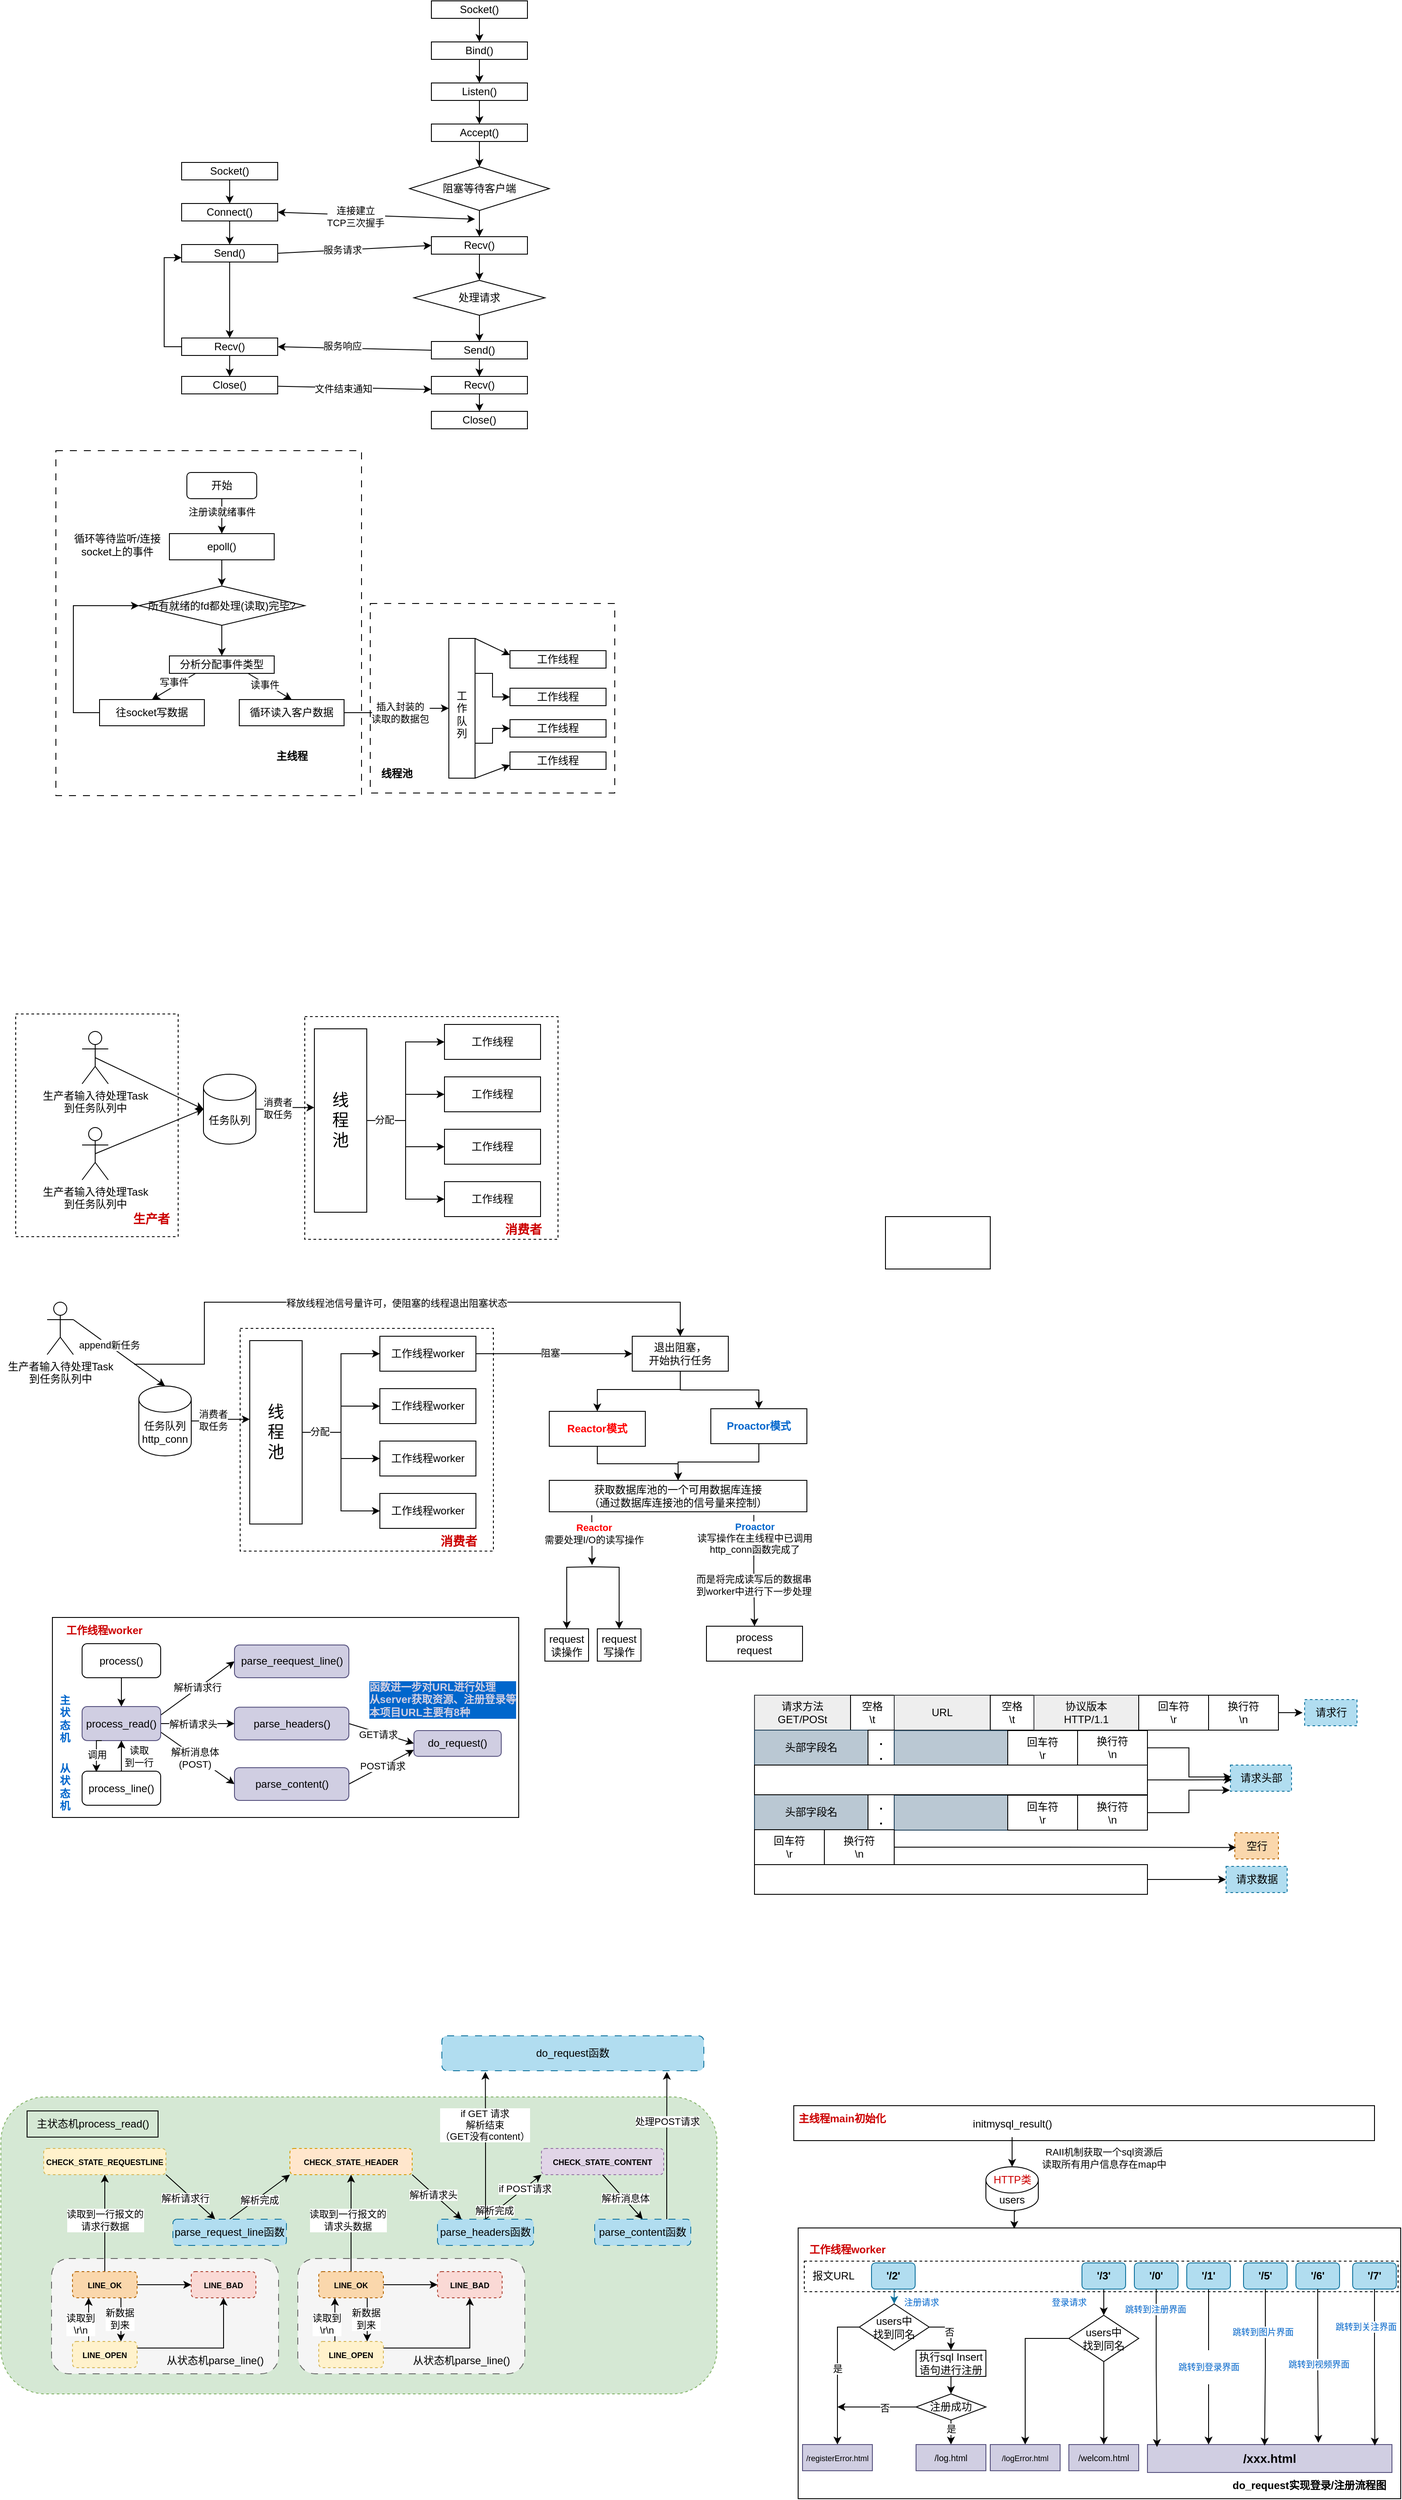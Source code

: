 <mxfile version="24.0.1" type="github">
  <diagram name="第 1 页" id="1_HqDCQ-dHmruRY8cEo1">
    <mxGraphModel dx="1042" dy="543" grid="1" gridSize="10" guides="1" tooltips="1" connect="1" arrows="1" fold="1" page="1" pageScale="1" pageWidth="827" pageHeight="1169" math="0" shadow="0">
      <root>
        <mxCell id="0" />
        <mxCell id="1" parent="0" />
        <mxCell id="-SEWYiFgOWvP7asbk5Ls-24" value="" style="rounded=0;whiteSpace=wrap;html=1;dashed=1;" parent="1" vertex="1">
          <mxGeometry x="355" y="1233" width="290" height="255" as="geometry" />
        </mxCell>
        <mxCell id="-SEWYiFgOWvP7asbk5Ls-22" value="" style="rounded=0;whiteSpace=wrap;html=1;dashed=1;" parent="1" vertex="1">
          <mxGeometry x="24" y="1230" width="186" height="255" as="geometry" />
        </mxCell>
        <mxCell id="m4xQPMhim5gjdKh0QAaY-30" value="" style="rounded=0;whiteSpace=wrap;html=1;dashed=1;dashPattern=8 8;" parent="1" vertex="1">
          <mxGeometry x="430" y="760" width="280" height="217" as="geometry" />
        </mxCell>
        <mxCell id="m4xQPMhim5gjdKh0QAaY-28" value="" style="rounded=0;whiteSpace=wrap;html=1;strokeColor=default;dashed=1;dashPattern=8 8;" parent="1" vertex="1">
          <mxGeometry x="70" y="585" width="350" height="395" as="geometry" />
        </mxCell>
        <mxCell id="DKz1Kuc2ZKXOYus95oos-3" value="" style="edgeStyle=orthogonalEdgeStyle;rounded=0;orthogonalLoop=1;jettySize=auto;html=1;" parent="1" source="DKz1Kuc2ZKXOYus95oos-1" target="DKz1Kuc2ZKXOYus95oos-2" edge="1">
          <mxGeometry relative="1" as="geometry" />
        </mxCell>
        <mxCell id="DKz1Kuc2ZKXOYus95oos-1" value="Socket()" style="rounded=0;whiteSpace=wrap;html=1;" parent="1" vertex="1">
          <mxGeometry x="500" y="70" width="110" height="20" as="geometry" />
        </mxCell>
        <mxCell id="DKz1Kuc2ZKXOYus95oos-5" value="" style="edgeStyle=orthogonalEdgeStyle;rounded=0;orthogonalLoop=1;jettySize=auto;html=1;" parent="1" source="DKz1Kuc2ZKXOYus95oos-2" target="DKz1Kuc2ZKXOYus95oos-4" edge="1">
          <mxGeometry relative="1" as="geometry" />
        </mxCell>
        <mxCell id="DKz1Kuc2ZKXOYus95oos-2" value="Bind()" style="rounded=0;whiteSpace=wrap;html=1;" parent="1" vertex="1">
          <mxGeometry x="500" y="117" width="110" height="20" as="geometry" />
        </mxCell>
        <mxCell id="DKz1Kuc2ZKXOYus95oos-7" value="" style="edgeStyle=orthogonalEdgeStyle;rounded=0;orthogonalLoop=1;jettySize=auto;html=1;" parent="1" source="DKz1Kuc2ZKXOYus95oos-4" target="DKz1Kuc2ZKXOYus95oos-6" edge="1">
          <mxGeometry relative="1" as="geometry" />
        </mxCell>
        <mxCell id="DKz1Kuc2ZKXOYus95oos-4" value="Listen()" style="rounded=0;whiteSpace=wrap;html=1;" parent="1" vertex="1">
          <mxGeometry x="500" y="164" width="110" height="20" as="geometry" />
        </mxCell>
        <mxCell id="DKz1Kuc2ZKXOYus95oos-9" value="" style="edgeStyle=orthogonalEdgeStyle;rounded=0;orthogonalLoop=1;jettySize=auto;html=1;" parent="1" source="DKz1Kuc2ZKXOYus95oos-6" target="DKz1Kuc2ZKXOYus95oos-8" edge="1">
          <mxGeometry relative="1" as="geometry" />
        </mxCell>
        <mxCell id="DKz1Kuc2ZKXOYus95oos-6" value="Accept()" style="rounded=0;whiteSpace=wrap;html=1;" parent="1" vertex="1">
          <mxGeometry x="500" y="211" width="110" height="20" as="geometry" />
        </mxCell>
        <mxCell id="DKz1Kuc2ZKXOYus95oos-11" value="" style="edgeStyle=orthogonalEdgeStyle;rounded=0;orthogonalLoop=1;jettySize=auto;html=1;" parent="1" source="DKz1Kuc2ZKXOYus95oos-8" target="DKz1Kuc2ZKXOYus95oos-10" edge="1">
          <mxGeometry relative="1" as="geometry" />
        </mxCell>
        <mxCell id="DKz1Kuc2ZKXOYus95oos-8" value="阻塞等待客户端" style="rhombus;whiteSpace=wrap;html=1;" parent="1" vertex="1">
          <mxGeometry x="475" y="260" width="160" height="50" as="geometry" />
        </mxCell>
        <mxCell id="DKz1Kuc2ZKXOYus95oos-17" value="" style="edgeStyle=orthogonalEdgeStyle;rounded=0;orthogonalLoop=1;jettySize=auto;html=1;" parent="1" source="DKz1Kuc2ZKXOYus95oos-10" target="DKz1Kuc2ZKXOYus95oos-16" edge="1">
          <mxGeometry relative="1" as="geometry" />
        </mxCell>
        <mxCell id="DKz1Kuc2ZKXOYus95oos-10" value="Recv()" style="whiteSpace=wrap;html=1;" parent="1" vertex="1">
          <mxGeometry x="500" y="340" width="110" height="20" as="geometry" />
        </mxCell>
        <mxCell id="DKz1Kuc2ZKXOYus95oos-22" style="edgeStyle=orthogonalEdgeStyle;rounded=0;orthogonalLoop=1;jettySize=auto;html=1;exitX=0.5;exitY=1;exitDx=0;exitDy=0;entryX=0.5;entryY=0;entryDx=0;entryDy=0;" parent="1" source="DKz1Kuc2ZKXOYus95oos-16" target="DKz1Kuc2ZKXOYus95oos-19" edge="1">
          <mxGeometry relative="1" as="geometry" />
        </mxCell>
        <mxCell id="DKz1Kuc2ZKXOYus95oos-16" value="处理请求" style="rhombus;whiteSpace=wrap;html=1;" parent="1" vertex="1">
          <mxGeometry x="480" y="390" width="150" height="40" as="geometry" />
        </mxCell>
        <mxCell id="DKz1Kuc2ZKXOYus95oos-18" value="" style="edgeStyle=orthogonalEdgeStyle;rounded=0;orthogonalLoop=1;jettySize=auto;html=1;" parent="1" source="DKz1Kuc2ZKXOYus95oos-19" target="DKz1Kuc2ZKXOYus95oos-20" edge="1">
          <mxGeometry relative="1" as="geometry" />
        </mxCell>
        <mxCell id="DKz1Kuc2ZKXOYus95oos-40" style="rounded=0;orthogonalLoop=1;jettySize=auto;html=1;exitX=0;exitY=0.5;exitDx=0;exitDy=0;entryX=1;entryY=0.5;entryDx=0;entryDy=0;" parent="1" source="DKz1Kuc2ZKXOYus95oos-19" target="DKz1Kuc2ZKXOYus95oos-30" edge="1">
          <mxGeometry relative="1" as="geometry" />
        </mxCell>
        <mxCell id="DKz1Kuc2ZKXOYus95oos-41" value="服务响应" style="edgeLabel;html=1;align=center;verticalAlign=middle;resizable=0;points=[];" parent="DKz1Kuc2ZKXOYus95oos-40" vertex="1" connectable="0">
          <mxGeometry x="0.157" y="-3" relative="1" as="geometry">
            <mxPoint as="offset" />
          </mxGeometry>
        </mxCell>
        <mxCell id="DKz1Kuc2ZKXOYus95oos-19" value="Send()" style="whiteSpace=wrap;html=1;" parent="1" vertex="1">
          <mxGeometry x="500" y="460" width="110" height="20" as="geometry" />
        </mxCell>
        <mxCell id="DKz1Kuc2ZKXOYus95oos-34" style="edgeStyle=orthogonalEdgeStyle;rounded=0;orthogonalLoop=1;jettySize=auto;html=1;exitX=0.5;exitY=1;exitDx=0;exitDy=0;entryX=0.5;entryY=0;entryDx=0;entryDy=0;" parent="1" source="DKz1Kuc2ZKXOYus95oos-20" target="DKz1Kuc2ZKXOYus95oos-33" edge="1">
          <mxGeometry relative="1" as="geometry" />
        </mxCell>
        <mxCell id="DKz1Kuc2ZKXOYus95oos-20" value="Recv()" style="whiteSpace=wrap;html=1;" parent="1" vertex="1">
          <mxGeometry x="500" y="500" width="110" height="20" as="geometry" />
        </mxCell>
        <mxCell id="DKz1Kuc2ZKXOYus95oos-23" value="" style="edgeStyle=orthogonalEdgeStyle;rounded=0;orthogonalLoop=1;jettySize=auto;html=1;" parent="1" source="DKz1Kuc2ZKXOYus95oos-24" target="DKz1Kuc2ZKXOYus95oos-26" edge="1">
          <mxGeometry relative="1" as="geometry" />
        </mxCell>
        <mxCell id="DKz1Kuc2ZKXOYus95oos-24" value="Socket()" style="rounded=0;whiteSpace=wrap;html=1;" parent="1" vertex="1">
          <mxGeometry x="214" y="255" width="110" height="20" as="geometry" />
        </mxCell>
        <mxCell id="DKz1Kuc2ZKXOYus95oos-25" value="" style="edgeStyle=orthogonalEdgeStyle;rounded=0;orthogonalLoop=1;jettySize=auto;html=1;" parent="1" source="DKz1Kuc2ZKXOYus95oos-26" target="DKz1Kuc2ZKXOYus95oos-28" edge="1">
          <mxGeometry relative="1" as="geometry" />
        </mxCell>
        <mxCell id="DKz1Kuc2ZKXOYus95oos-36" style="rounded=0;orthogonalLoop=1;jettySize=auto;html=1;exitX=1;exitY=0.5;exitDx=0;exitDy=0;startArrow=classic;startFill=1;" parent="1" source="DKz1Kuc2ZKXOYus95oos-26" edge="1">
          <mxGeometry relative="1" as="geometry">
            <mxPoint x="550" y="320" as="targetPoint" />
          </mxGeometry>
        </mxCell>
        <mxCell id="DKz1Kuc2ZKXOYus95oos-37" value="连接建立&lt;br&gt;TCP三次握手" style="edgeLabel;html=1;align=center;verticalAlign=middle;resizable=0;points=[];" parent="DKz1Kuc2ZKXOYus95oos-36" vertex="1" connectable="0">
          <mxGeometry x="-0.216" y="-2" relative="1" as="geometry">
            <mxPoint as="offset" />
          </mxGeometry>
        </mxCell>
        <mxCell id="DKz1Kuc2ZKXOYus95oos-26" value="Connect()" style="rounded=0;whiteSpace=wrap;html=1;" parent="1" vertex="1">
          <mxGeometry x="214" y="302" width="110" height="20" as="geometry" />
        </mxCell>
        <mxCell id="DKz1Kuc2ZKXOYus95oos-27" value="" style="edgeStyle=orthogonalEdgeStyle;rounded=0;orthogonalLoop=1;jettySize=auto;html=1;" parent="1" source="DKz1Kuc2ZKXOYus95oos-28" target="DKz1Kuc2ZKXOYus95oos-30" edge="1">
          <mxGeometry relative="1" as="geometry" />
        </mxCell>
        <mxCell id="DKz1Kuc2ZKXOYus95oos-38" style="rounded=0;orthogonalLoop=1;jettySize=auto;html=1;exitX=1;exitY=0.5;exitDx=0;exitDy=0;entryX=0;entryY=0.5;entryDx=0;entryDy=0;" parent="1" source="DKz1Kuc2ZKXOYus95oos-28" target="DKz1Kuc2ZKXOYus95oos-10" edge="1">
          <mxGeometry relative="1" as="geometry" />
        </mxCell>
        <mxCell id="DKz1Kuc2ZKXOYus95oos-39" value="服务请求" style="edgeLabel;html=1;align=center;verticalAlign=middle;resizable=0;points=[];" parent="DKz1Kuc2ZKXOYus95oos-38" vertex="1" connectable="0">
          <mxGeometry x="-0.165" relative="1" as="geometry">
            <mxPoint as="offset" />
          </mxGeometry>
        </mxCell>
        <mxCell id="DKz1Kuc2ZKXOYus95oos-28" value="Send()" style="rounded=0;whiteSpace=wrap;html=1;" parent="1" vertex="1">
          <mxGeometry x="214" y="349" width="110" height="20" as="geometry" />
        </mxCell>
        <mxCell id="DKz1Kuc2ZKXOYus95oos-29" value="" style="edgeStyle=orthogonalEdgeStyle;rounded=0;orthogonalLoop=1;jettySize=auto;html=1;entryX=0.5;entryY=0;entryDx=0;entryDy=0;" parent="1" source="DKz1Kuc2ZKXOYus95oos-30" target="DKz1Kuc2ZKXOYus95oos-31" edge="1">
          <mxGeometry relative="1" as="geometry">
            <mxPoint x="269" y="505" as="targetPoint" />
          </mxGeometry>
        </mxCell>
        <mxCell id="DKz1Kuc2ZKXOYus95oos-35" style="edgeStyle=orthogonalEdgeStyle;rounded=0;orthogonalLoop=1;jettySize=auto;html=1;exitX=0;exitY=0.5;exitDx=0;exitDy=0;entryX=0;entryY=0.75;entryDx=0;entryDy=0;" parent="1" source="DKz1Kuc2ZKXOYus95oos-30" target="DKz1Kuc2ZKXOYus95oos-28" edge="1">
          <mxGeometry relative="1" as="geometry" />
        </mxCell>
        <mxCell id="DKz1Kuc2ZKXOYus95oos-30" value="Recv()" style="rounded=0;whiteSpace=wrap;html=1;" parent="1" vertex="1">
          <mxGeometry x="214" y="456" width="110" height="20" as="geometry" />
        </mxCell>
        <mxCell id="DKz1Kuc2ZKXOYus95oos-42" style="rounded=0;orthogonalLoop=1;jettySize=auto;html=1;entryX=0;entryY=0.75;entryDx=0;entryDy=0;" parent="1" source="DKz1Kuc2ZKXOYus95oos-31" target="DKz1Kuc2ZKXOYus95oos-20" edge="1">
          <mxGeometry relative="1" as="geometry" />
        </mxCell>
        <mxCell id="DKz1Kuc2ZKXOYus95oos-43" value="文件结束通知" style="edgeLabel;html=1;align=center;verticalAlign=middle;resizable=0;points=[];" parent="DKz1Kuc2ZKXOYus95oos-42" vertex="1" connectable="0">
          <mxGeometry x="-0.156" y="-1" relative="1" as="geometry">
            <mxPoint as="offset" />
          </mxGeometry>
        </mxCell>
        <mxCell id="DKz1Kuc2ZKXOYus95oos-31" value="Close()" style="rounded=0;whiteSpace=wrap;html=1;" parent="1" vertex="1">
          <mxGeometry x="214" y="500" width="110" height="20" as="geometry" />
        </mxCell>
        <mxCell id="DKz1Kuc2ZKXOYus95oos-33" value="Close()" style="rounded=0;whiteSpace=wrap;html=1;" parent="1" vertex="1">
          <mxGeometry x="500" y="540" width="110" height="20" as="geometry" />
        </mxCell>
        <mxCell id="m4xQPMhim5gjdKh0QAaY-1" value="" style="edgeStyle=orthogonalEdgeStyle;rounded=0;orthogonalLoop=1;jettySize=auto;html=1;" parent="1" source="DKz1Kuc2ZKXOYus95oos-44" target="DKz1Kuc2ZKXOYus95oos-45" edge="1">
          <mxGeometry relative="1" as="geometry" />
        </mxCell>
        <mxCell id="m4xQPMhim5gjdKh0QAaY-2" value="注册读就绪事件" style="edgeLabel;html=1;align=center;verticalAlign=middle;resizable=0;points=[];" parent="m4xQPMhim5gjdKh0QAaY-1" vertex="1" connectable="0">
          <mxGeometry x="-0.24" relative="1" as="geometry">
            <mxPoint as="offset" />
          </mxGeometry>
        </mxCell>
        <mxCell id="DKz1Kuc2ZKXOYus95oos-44" value="开始" style="rounded=1;whiteSpace=wrap;html=1;" parent="1" vertex="1">
          <mxGeometry x="220" y="610" width="80" height="30" as="geometry" />
        </mxCell>
        <mxCell id="m4xQPMhim5gjdKh0QAaY-5" value="" style="edgeStyle=orthogonalEdgeStyle;rounded=0;orthogonalLoop=1;jettySize=auto;html=1;" parent="1" source="DKz1Kuc2ZKXOYus95oos-45" target="m4xQPMhim5gjdKh0QAaY-4" edge="1">
          <mxGeometry relative="1" as="geometry" />
        </mxCell>
        <mxCell id="DKz1Kuc2ZKXOYus95oos-45" value="epoll()" style="rounded=0;whiteSpace=wrap;html=1;" parent="1" vertex="1">
          <mxGeometry x="200" y="680" width="120" height="30" as="geometry" />
        </mxCell>
        <mxCell id="m4xQPMhim5gjdKh0QAaY-3" value="循环等待监听/连接&lt;br&gt;socket上的事件" style="text;html=1;align=center;verticalAlign=middle;resizable=0;points=[];autosize=1;strokeColor=none;fillColor=none;" parent="1" vertex="1">
          <mxGeometry x="80" y="673" width="120" height="40" as="geometry" />
        </mxCell>
        <mxCell id="m4xQPMhim5gjdKh0QAaY-7" value="" style="edgeStyle=orthogonalEdgeStyle;rounded=0;orthogonalLoop=1;jettySize=auto;html=1;" parent="1" source="m4xQPMhim5gjdKh0QAaY-4" target="m4xQPMhim5gjdKh0QAaY-6" edge="1">
          <mxGeometry relative="1" as="geometry" />
        </mxCell>
        <mxCell id="m4xQPMhim5gjdKh0QAaY-4" value="所有就绪的fd都处理(读取)完毕?" style="rhombus;whiteSpace=wrap;html=1;rounded=0;" parent="1" vertex="1">
          <mxGeometry x="165" y="740" width="190" height="45" as="geometry" />
        </mxCell>
        <mxCell id="m4xQPMhim5gjdKh0QAaY-11" style="rounded=0;orthogonalLoop=1;jettySize=auto;html=1;exitX=0.25;exitY=1;exitDx=0;exitDy=0;entryX=0.5;entryY=0;entryDx=0;entryDy=0;" parent="1" source="m4xQPMhim5gjdKh0QAaY-6" target="m4xQPMhim5gjdKh0QAaY-8" edge="1">
          <mxGeometry relative="1" as="geometry" />
        </mxCell>
        <mxCell id="m4xQPMhim5gjdKh0QAaY-13" value="写事件" style="edgeLabel;html=1;align=center;verticalAlign=middle;resizable=0;points=[];" parent="m4xQPMhim5gjdKh0QAaY-11" vertex="1" connectable="0">
          <mxGeometry x="-0.132" y="-4" relative="1" as="geometry">
            <mxPoint x="-1" as="offset" />
          </mxGeometry>
        </mxCell>
        <mxCell id="m4xQPMhim5gjdKh0QAaY-12" style="rounded=0;orthogonalLoop=1;jettySize=auto;html=1;exitX=0.75;exitY=1;exitDx=0;exitDy=0;entryX=0.5;entryY=0;entryDx=0;entryDy=0;" parent="1" source="m4xQPMhim5gjdKh0QAaY-6" target="m4xQPMhim5gjdKh0QAaY-9" edge="1">
          <mxGeometry relative="1" as="geometry" />
        </mxCell>
        <mxCell id="m4xQPMhim5gjdKh0QAaY-14" value="读事件" style="edgeLabel;html=1;align=center;verticalAlign=middle;resizable=0;points=[];" parent="m4xQPMhim5gjdKh0QAaY-12" vertex="1" connectable="0">
          <mxGeometry x="-0.226" y="-1" relative="1" as="geometry">
            <mxPoint as="offset" />
          </mxGeometry>
        </mxCell>
        <mxCell id="m4xQPMhim5gjdKh0QAaY-6" value="分析分配事件类型" style="whiteSpace=wrap;html=1;rounded=0;" parent="1" vertex="1">
          <mxGeometry x="200" y="820" width="120" height="20" as="geometry" />
        </mxCell>
        <mxCell id="m4xQPMhim5gjdKh0QAaY-10" style="edgeStyle=orthogonalEdgeStyle;rounded=0;orthogonalLoop=1;jettySize=auto;html=1;entryX=0;entryY=0.5;entryDx=0;entryDy=0;" parent="1" source="m4xQPMhim5gjdKh0QAaY-8" target="m4xQPMhim5gjdKh0QAaY-4" edge="1">
          <mxGeometry relative="1" as="geometry">
            <Array as="points">
              <mxPoint x="90" y="885" />
              <mxPoint x="90" y="763" />
            </Array>
          </mxGeometry>
        </mxCell>
        <mxCell id="m4xQPMhim5gjdKh0QAaY-8" value="往socket写数据" style="rounded=0;whiteSpace=wrap;html=1;" parent="1" vertex="1">
          <mxGeometry x="120" y="870" width="120" height="30" as="geometry" />
        </mxCell>
        <mxCell id="m4xQPMhim5gjdKh0QAaY-16" value="" style="edgeStyle=orthogonalEdgeStyle;rounded=0;orthogonalLoop=1;jettySize=auto;html=1;" parent="1" source="m4xQPMhim5gjdKh0QAaY-9" target="m4xQPMhim5gjdKh0QAaY-15" edge="1">
          <mxGeometry relative="1" as="geometry" />
        </mxCell>
        <mxCell id="m4xQPMhim5gjdKh0QAaY-17" value="插入封装的&lt;br&gt;读取的数据包" style="edgeLabel;html=1;align=center;verticalAlign=middle;resizable=0;points=[];" parent="m4xQPMhim5gjdKh0QAaY-16" vertex="1" connectable="0">
          <mxGeometry x="-0.222" y="1" relative="1" as="geometry">
            <mxPoint x="15" y="1" as="offset" />
          </mxGeometry>
        </mxCell>
        <mxCell id="m4xQPMhim5gjdKh0QAaY-9" value="循环读入客户数据" style="rounded=0;whiteSpace=wrap;html=1;" parent="1" vertex="1">
          <mxGeometry x="280" y="870" width="120" height="30" as="geometry" />
        </mxCell>
        <mxCell id="m4xQPMhim5gjdKh0QAaY-20" style="edgeStyle=orthogonalEdgeStyle;rounded=0;orthogonalLoop=1;jettySize=auto;html=1;exitX=1;exitY=0.25;exitDx=0;exitDy=0;entryX=0;entryY=0.5;entryDx=0;entryDy=0;" parent="1" source="m4xQPMhim5gjdKh0QAaY-15" target="m4xQPMhim5gjdKh0QAaY-18" edge="1">
          <mxGeometry relative="1" as="geometry" />
        </mxCell>
        <mxCell id="m4xQPMhim5gjdKh0QAaY-21" style="edgeStyle=orthogonalEdgeStyle;rounded=0;orthogonalLoop=1;jettySize=auto;html=1;exitX=1;exitY=0.75;exitDx=0;exitDy=0;entryX=0;entryY=0.5;entryDx=0;entryDy=0;" parent="1" source="m4xQPMhim5gjdKh0QAaY-15" target="m4xQPMhim5gjdKh0QAaY-19" edge="1">
          <mxGeometry relative="1" as="geometry" />
        </mxCell>
        <mxCell id="m4xQPMhim5gjdKh0QAaY-26" style="rounded=0;orthogonalLoop=1;jettySize=auto;html=1;exitX=1;exitY=1;exitDx=0;exitDy=0;entryX=0;entryY=0.75;entryDx=0;entryDy=0;" parent="1" source="m4xQPMhim5gjdKh0QAaY-15" target="m4xQPMhim5gjdKh0QAaY-24" edge="1">
          <mxGeometry relative="1" as="geometry" />
        </mxCell>
        <mxCell id="m4xQPMhim5gjdKh0QAaY-27" style="rounded=0;orthogonalLoop=1;jettySize=auto;html=1;exitX=1;exitY=0;exitDx=0;exitDy=0;entryX=0;entryY=0.25;entryDx=0;entryDy=0;" parent="1" source="m4xQPMhim5gjdKh0QAaY-15" target="m4xQPMhim5gjdKh0QAaY-23" edge="1">
          <mxGeometry relative="1" as="geometry" />
        </mxCell>
        <mxCell id="m4xQPMhim5gjdKh0QAaY-15" value="&lt;br&gt;工&lt;br&gt;作&lt;br&gt;队&lt;br&gt;列&lt;br&gt;" style="rounded=0;whiteSpace=wrap;html=1;" parent="1" vertex="1">
          <mxGeometry x="520" y="800" width="30" height="160" as="geometry" />
        </mxCell>
        <mxCell id="m4xQPMhim5gjdKh0QAaY-18" value="工作线程" style="whiteSpace=wrap;html=1;" parent="1" vertex="1">
          <mxGeometry x="590" y="857" width="110" height="20" as="geometry" />
        </mxCell>
        <mxCell id="m4xQPMhim5gjdKh0QAaY-19" value="工作线程" style="rounded=0;whiteSpace=wrap;html=1;" parent="1" vertex="1">
          <mxGeometry x="590" y="893" width="110" height="20" as="geometry" />
        </mxCell>
        <mxCell id="m4xQPMhim5gjdKh0QAaY-23" value="工作线程" style="whiteSpace=wrap;html=1;" parent="1" vertex="1">
          <mxGeometry x="590" y="814" width="110" height="20" as="geometry" />
        </mxCell>
        <mxCell id="m4xQPMhim5gjdKh0QAaY-24" value="工作线程" style="rounded=0;whiteSpace=wrap;html=1;" parent="1" vertex="1">
          <mxGeometry x="590" y="930" width="110" height="20" as="geometry" />
        </mxCell>
        <mxCell id="m4xQPMhim5gjdKh0QAaY-29" value="&lt;b&gt;主线程&lt;/b&gt;" style="text;html=1;align=center;verticalAlign=middle;resizable=0;points=[];autosize=1;strokeColor=none;fillColor=none;" parent="1" vertex="1">
          <mxGeometry x="310" y="920" width="60" height="30" as="geometry" />
        </mxCell>
        <mxCell id="m4xQPMhim5gjdKh0QAaY-31" value="&lt;b&gt;线程池&lt;/b&gt;" style="text;html=1;align=center;verticalAlign=middle;resizable=0;points=[];autosize=1;strokeColor=none;fillColor=none;" parent="1" vertex="1">
          <mxGeometry x="430" y="940" width="60" height="30" as="geometry" />
        </mxCell>
        <mxCell id="-SEWYiFgOWvP7asbk5Ls-1" value="任务队列" style="shape=cylinder3;whiteSpace=wrap;html=1;boundedLbl=1;backgroundOutline=1;size=15;" parent="1" vertex="1">
          <mxGeometry x="239" y="1299" width="60" height="80" as="geometry" />
        </mxCell>
        <mxCell id="-SEWYiFgOWvP7asbk5Ls-2" value="生产者输入待处理Task&lt;br&gt;到任务队列中" style="shape=umlActor;verticalLabelPosition=bottom;verticalAlign=top;html=1;outlineConnect=0;" parent="1" vertex="1">
          <mxGeometry x="100" y="1250" width="30" height="60" as="geometry" />
        </mxCell>
        <mxCell id="-SEWYiFgOWvP7asbk5Ls-5" value="生产者输入待处理Task&lt;br&gt;到任务队列中" style="shape=umlActor;verticalLabelPosition=bottom;verticalAlign=top;html=1;outlineConnect=0;" parent="1" vertex="1">
          <mxGeometry x="100" y="1360" width="30" height="60" as="geometry" />
        </mxCell>
        <mxCell id="-SEWYiFgOWvP7asbk5Ls-8" style="rounded=0;orthogonalLoop=1;jettySize=auto;html=1;exitX=0.5;exitY=0.5;exitDx=0;exitDy=0;exitPerimeter=0;entryX=0;entryY=0.5;entryDx=0;entryDy=0;entryPerimeter=0;" parent="1" source="-SEWYiFgOWvP7asbk5Ls-2" target="-SEWYiFgOWvP7asbk5Ls-1" edge="1">
          <mxGeometry relative="1" as="geometry" />
        </mxCell>
        <mxCell id="-SEWYiFgOWvP7asbk5Ls-9" style="rounded=0;orthogonalLoop=1;jettySize=auto;html=1;exitX=0.5;exitY=0.5;exitDx=0;exitDy=0;exitPerimeter=0;entryX=0;entryY=0.5;entryDx=0;entryDy=0;entryPerimeter=0;" parent="1" source="-SEWYiFgOWvP7asbk5Ls-5" target="-SEWYiFgOWvP7asbk5Ls-1" edge="1">
          <mxGeometry relative="1" as="geometry" />
        </mxCell>
        <mxCell id="-SEWYiFgOWvP7asbk5Ls-17" style="edgeStyle=orthogonalEdgeStyle;rounded=0;orthogonalLoop=1;jettySize=auto;html=1;exitX=1;exitY=0.5;exitDx=0;exitDy=0;entryX=0;entryY=0.5;entryDx=0;entryDy=0;" parent="1" source="-SEWYiFgOWvP7asbk5Ls-10" target="-SEWYiFgOWvP7asbk5Ls-11" edge="1">
          <mxGeometry relative="1" as="geometry" />
        </mxCell>
        <mxCell id="-SEWYiFgOWvP7asbk5Ls-18" style="edgeStyle=orthogonalEdgeStyle;rounded=0;orthogonalLoop=1;jettySize=auto;html=1;exitX=1;exitY=0.5;exitDx=0;exitDy=0;entryX=0;entryY=0.5;entryDx=0;entryDy=0;" parent="1" source="-SEWYiFgOWvP7asbk5Ls-10" target="-SEWYiFgOWvP7asbk5Ls-12" edge="1">
          <mxGeometry relative="1" as="geometry" />
        </mxCell>
        <mxCell id="-SEWYiFgOWvP7asbk5Ls-19" style="edgeStyle=orthogonalEdgeStyle;rounded=0;orthogonalLoop=1;jettySize=auto;html=1;exitX=1;exitY=0.5;exitDx=0;exitDy=0;entryX=0;entryY=0.5;entryDx=0;entryDy=0;" parent="1" source="-SEWYiFgOWvP7asbk5Ls-10" target="-SEWYiFgOWvP7asbk5Ls-13" edge="1">
          <mxGeometry relative="1" as="geometry" />
        </mxCell>
        <mxCell id="-SEWYiFgOWvP7asbk5Ls-20" style="edgeStyle=orthogonalEdgeStyle;rounded=0;orthogonalLoop=1;jettySize=auto;html=1;exitX=1;exitY=0.5;exitDx=0;exitDy=0;entryX=0;entryY=0.5;entryDx=0;entryDy=0;" parent="1" source="-SEWYiFgOWvP7asbk5Ls-10" target="-SEWYiFgOWvP7asbk5Ls-14" edge="1">
          <mxGeometry relative="1" as="geometry" />
        </mxCell>
        <mxCell id="-SEWYiFgOWvP7asbk5Ls-21" value="分配" style="edgeLabel;html=1;align=center;verticalAlign=middle;resizable=0;points=[];" parent="-SEWYiFgOWvP7asbk5Ls-20" vertex="1" connectable="0">
          <mxGeometry x="-0.779" y="1" relative="1" as="geometry">
            <mxPoint as="offset" />
          </mxGeometry>
        </mxCell>
        <mxCell id="-SEWYiFgOWvP7asbk5Ls-10" value="&lt;font style=&quot;font-size: 19px;&quot;&gt;线&lt;br&gt;程&lt;br&gt;池&lt;/font&gt;" style="rounded=0;whiteSpace=wrap;html=1;" parent="1" vertex="1">
          <mxGeometry x="366" y="1247" width="60" height="210" as="geometry" />
        </mxCell>
        <mxCell id="-SEWYiFgOWvP7asbk5Ls-11" value="工作线程" style="rounded=0;whiteSpace=wrap;html=1;" parent="1" vertex="1">
          <mxGeometry x="515" y="1242" width="110" height="40" as="geometry" />
        </mxCell>
        <mxCell id="-SEWYiFgOWvP7asbk5Ls-12" value="工作线程" style="rounded=0;whiteSpace=wrap;html=1;" parent="1" vertex="1">
          <mxGeometry x="515" y="1302" width="110" height="40" as="geometry" />
        </mxCell>
        <mxCell id="-SEWYiFgOWvP7asbk5Ls-13" value="工作线程" style="rounded=0;whiteSpace=wrap;html=1;" parent="1" vertex="1">
          <mxGeometry x="515" y="1362" width="110" height="40" as="geometry" />
        </mxCell>
        <mxCell id="-SEWYiFgOWvP7asbk5Ls-14" value="工作线程" style="rounded=0;whiteSpace=wrap;html=1;" parent="1" vertex="1">
          <mxGeometry x="515" y="1422" width="110" height="40" as="geometry" />
        </mxCell>
        <mxCell id="-SEWYiFgOWvP7asbk5Ls-15" style="edgeStyle=orthogonalEdgeStyle;rounded=0;orthogonalLoop=1;jettySize=auto;html=1;exitX=1;exitY=0.5;exitDx=0;exitDy=0;exitPerimeter=0;entryX=0;entryY=0.429;entryDx=0;entryDy=0;entryPerimeter=0;" parent="1" source="-SEWYiFgOWvP7asbk5Ls-1" target="-SEWYiFgOWvP7asbk5Ls-10" edge="1">
          <mxGeometry relative="1" as="geometry" />
        </mxCell>
        <mxCell id="-SEWYiFgOWvP7asbk5Ls-16" value="消费者&lt;br&gt;取任务" style="edgeLabel;html=1;align=center;verticalAlign=middle;resizable=0;points=[];" parent="-SEWYiFgOWvP7asbk5Ls-15" vertex="1" connectable="0">
          <mxGeometry x="-0.108" y="1" relative="1" as="geometry">
            <mxPoint x="-6" as="offset" />
          </mxGeometry>
        </mxCell>
        <mxCell id="-SEWYiFgOWvP7asbk5Ls-23" value="&lt;font color=&quot;#cc0000&quot; style=&quot;font-size: 14px;&quot;&gt;&lt;b&gt;生产者&lt;/b&gt;&lt;/font&gt;" style="text;html=1;align=center;verticalAlign=middle;resizable=0;points=[];autosize=1;strokeColor=none;fillColor=none;" parent="1" vertex="1">
          <mxGeometry x="144" y="1450" width="70" height="30" as="geometry" />
        </mxCell>
        <mxCell id="-SEWYiFgOWvP7asbk5Ls-25" value="&lt;font color=&quot;#cc0000&quot; style=&quot;font-size: 14px;&quot;&gt;&lt;b&gt;消费者&lt;/b&gt;&lt;/font&gt;" style="text;html=1;align=center;verticalAlign=middle;resizable=0;points=[];autosize=1;strokeColor=none;fillColor=none;" parent="1" vertex="1">
          <mxGeometry x="570" y="1462" width="70" height="30" as="geometry" />
        </mxCell>
        <mxCell id="jEIaa_g_1_Zy7GzbISjY-1" value="" style="rounded=0;whiteSpace=wrap;html=1;dashed=1;" vertex="1" parent="1">
          <mxGeometry x="281" y="1590" width="290" height="255" as="geometry" />
        </mxCell>
        <mxCell id="jEIaa_g_1_Zy7GzbISjY-2" value="任务队列&lt;div&gt;http_conn&lt;/div&gt;" style="shape=cylinder3;whiteSpace=wrap;html=1;boundedLbl=1;backgroundOutline=1;size=15;" vertex="1" parent="1">
          <mxGeometry x="165" y="1656" width="60" height="80" as="geometry" />
        </mxCell>
        <mxCell id="jEIaa_g_1_Zy7GzbISjY-3" style="edgeStyle=orthogonalEdgeStyle;rounded=0;orthogonalLoop=1;jettySize=auto;html=1;exitX=1;exitY=0.5;exitDx=0;exitDy=0;entryX=0;entryY=0.5;entryDx=0;entryDy=0;" edge="1" parent="1" source="jEIaa_g_1_Zy7GzbISjY-8" target="jEIaa_g_1_Zy7GzbISjY-9">
          <mxGeometry relative="1" as="geometry" />
        </mxCell>
        <mxCell id="jEIaa_g_1_Zy7GzbISjY-4" style="edgeStyle=orthogonalEdgeStyle;rounded=0;orthogonalLoop=1;jettySize=auto;html=1;exitX=1;exitY=0.5;exitDx=0;exitDy=0;entryX=0;entryY=0.5;entryDx=0;entryDy=0;" edge="1" parent="1" source="jEIaa_g_1_Zy7GzbISjY-8" target="jEIaa_g_1_Zy7GzbISjY-10">
          <mxGeometry relative="1" as="geometry" />
        </mxCell>
        <mxCell id="jEIaa_g_1_Zy7GzbISjY-5" style="edgeStyle=orthogonalEdgeStyle;rounded=0;orthogonalLoop=1;jettySize=auto;html=1;exitX=1;exitY=0.5;exitDx=0;exitDy=0;entryX=0;entryY=0.5;entryDx=0;entryDy=0;" edge="1" parent="1" source="jEIaa_g_1_Zy7GzbISjY-8" target="jEIaa_g_1_Zy7GzbISjY-11">
          <mxGeometry relative="1" as="geometry" />
        </mxCell>
        <mxCell id="jEIaa_g_1_Zy7GzbISjY-6" style="edgeStyle=orthogonalEdgeStyle;rounded=0;orthogonalLoop=1;jettySize=auto;html=1;exitX=1;exitY=0.5;exitDx=0;exitDy=0;entryX=0;entryY=0.5;entryDx=0;entryDy=0;" edge="1" parent="1" source="jEIaa_g_1_Zy7GzbISjY-8" target="jEIaa_g_1_Zy7GzbISjY-12">
          <mxGeometry relative="1" as="geometry" />
        </mxCell>
        <mxCell id="jEIaa_g_1_Zy7GzbISjY-7" value="分配" style="edgeLabel;html=1;align=center;verticalAlign=middle;resizable=0;points=[];" vertex="1" connectable="0" parent="jEIaa_g_1_Zy7GzbISjY-6">
          <mxGeometry x="-0.779" y="1" relative="1" as="geometry">
            <mxPoint as="offset" />
          </mxGeometry>
        </mxCell>
        <mxCell id="jEIaa_g_1_Zy7GzbISjY-8" value="&lt;font style=&quot;font-size: 19px;&quot;&gt;线&lt;br&gt;程&lt;br&gt;池&lt;/font&gt;" style="rounded=0;whiteSpace=wrap;html=1;" vertex="1" parent="1">
          <mxGeometry x="292" y="1604" width="60" height="210" as="geometry" />
        </mxCell>
        <mxCell id="jEIaa_g_1_Zy7GzbISjY-17" value="" style="edgeStyle=orthogonalEdgeStyle;rounded=0;orthogonalLoop=1;jettySize=auto;html=1;" edge="1" parent="1" source="jEIaa_g_1_Zy7GzbISjY-9" target="jEIaa_g_1_Zy7GzbISjY-16">
          <mxGeometry relative="1" as="geometry" />
        </mxCell>
        <mxCell id="jEIaa_g_1_Zy7GzbISjY-27" value="阻塞" style="edgeLabel;html=1;align=center;verticalAlign=middle;resizable=0;points=[];" vertex="1" connectable="0" parent="jEIaa_g_1_Zy7GzbISjY-17">
          <mxGeometry x="-0.055" y="1" relative="1" as="geometry">
            <mxPoint as="offset" />
          </mxGeometry>
        </mxCell>
        <mxCell id="jEIaa_g_1_Zy7GzbISjY-9" value="工作线程worker" style="rounded=0;whiteSpace=wrap;html=1;" vertex="1" parent="1">
          <mxGeometry x="441" y="1599" width="110" height="40" as="geometry" />
        </mxCell>
        <mxCell id="jEIaa_g_1_Zy7GzbISjY-10" value="工作线程worker" style="rounded=0;whiteSpace=wrap;html=1;" vertex="1" parent="1">
          <mxGeometry x="441" y="1659" width="110" height="40" as="geometry" />
        </mxCell>
        <mxCell id="jEIaa_g_1_Zy7GzbISjY-11" value="工作线程worker" style="rounded=0;whiteSpace=wrap;html=1;" vertex="1" parent="1">
          <mxGeometry x="441" y="1719" width="110" height="40" as="geometry" />
        </mxCell>
        <mxCell id="jEIaa_g_1_Zy7GzbISjY-12" value="工作线程worker" style="rounded=0;whiteSpace=wrap;html=1;" vertex="1" parent="1">
          <mxGeometry x="441" y="1779" width="110" height="40" as="geometry" />
        </mxCell>
        <mxCell id="jEIaa_g_1_Zy7GzbISjY-13" style="edgeStyle=orthogonalEdgeStyle;rounded=0;orthogonalLoop=1;jettySize=auto;html=1;exitX=1;exitY=0.5;exitDx=0;exitDy=0;exitPerimeter=0;entryX=0;entryY=0.429;entryDx=0;entryDy=0;entryPerimeter=0;" edge="1" parent="1" source="jEIaa_g_1_Zy7GzbISjY-2" target="jEIaa_g_1_Zy7GzbISjY-8">
          <mxGeometry relative="1" as="geometry" />
        </mxCell>
        <mxCell id="jEIaa_g_1_Zy7GzbISjY-14" value="消费者&lt;br&gt;取任务" style="edgeLabel;html=1;align=center;verticalAlign=middle;resizable=0;points=[];" vertex="1" connectable="0" parent="jEIaa_g_1_Zy7GzbISjY-13">
          <mxGeometry x="-0.108" y="1" relative="1" as="geometry">
            <mxPoint x="-6" as="offset" />
          </mxGeometry>
        </mxCell>
        <mxCell id="jEIaa_g_1_Zy7GzbISjY-15" value="&lt;font color=&quot;#cc0000&quot; style=&quot;font-size: 14px;&quot;&gt;&lt;b&gt;消费者&lt;/b&gt;&lt;/font&gt;" style="text;html=1;align=center;verticalAlign=middle;resizable=0;points=[];autosize=1;strokeColor=none;fillColor=none;" vertex="1" parent="1">
          <mxGeometry x="496" y="1819" width="70" height="30" as="geometry" />
        </mxCell>
        <mxCell id="jEIaa_g_1_Zy7GzbISjY-30" value="" style="edgeStyle=orthogonalEdgeStyle;rounded=0;orthogonalLoop=1;jettySize=auto;html=1;entryX=0.5;entryY=0;entryDx=0;entryDy=0;" edge="1" parent="1" source="jEIaa_g_1_Zy7GzbISjY-16" target="jEIaa_g_1_Zy7GzbISjY-28">
          <mxGeometry relative="1" as="geometry">
            <mxPoint x="645" y="1680" as="targetPoint" />
            <Array as="points">
              <mxPoint x="785" y="1660" />
              <mxPoint x="690" y="1660" />
            </Array>
          </mxGeometry>
        </mxCell>
        <mxCell id="jEIaa_g_1_Zy7GzbISjY-32" style="edgeStyle=orthogonalEdgeStyle;rounded=0;orthogonalLoop=1;jettySize=auto;html=1;exitX=0.5;exitY=1;exitDx=0;exitDy=0;entryX=0.5;entryY=0;entryDx=0;entryDy=0;" edge="1" parent="1" source="jEIaa_g_1_Zy7GzbISjY-16" target="jEIaa_g_1_Zy7GzbISjY-31">
          <mxGeometry relative="1" as="geometry" />
        </mxCell>
        <mxCell id="jEIaa_g_1_Zy7GzbISjY-16" value="退出阻塞，&lt;div&gt;开始执行任务&lt;/div&gt;" style="rounded=0;whiteSpace=wrap;html=1;" vertex="1" parent="1">
          <mxGeometry x="730" y="1599" width="110" height="40" as="geometry" />
        </mxCell>
        <mxCell id="jEIaa_g_1_Zy7GzbISjY-21" value="生产者输入待处理Task&lt;br&gt;到任务队列中" style="shape=umlActor;verticalLabelPosition=bottom;verticalAlign=top;html=1;outlineConnect=0;" vertex="1" parent="1">
          <mxGeometry x="60" y="1560" width="30" height="60" as="geometry" />
        </mxCell>
        <mxCell id="jEIaa_g_1_Zy7GzbISjY-22" style="rounded=0;orthogonalLoop=1;jettySize=auto;html=1;exitX=1;exitY=0.333;exitDx=0;exitDy=0;exitPerimeter=0;entryX=0.5;entryY=0;entryDx=0;entryDy=0;entryPerimeter=0;" edge="1" parent="1" source="jEIaa_g_1_Zy7GzbISjY-21" target="jEIaa_g_1_Zy7GzbISjY-2">
          <mxGeometry relative="1" as="geometry" />
        </mxCell>
        <mxCell id="jEIaa_g_1_Zy7GzbISjY-24" value="append新任务" style="edgeLabel;html=1;align=center;verticalAlign=middle;resizable=0;points=[];" vertex="1" connectable="0" parent="jEIaa_g_1_Zy7GzbISjY-22">
          <mxGeometry x="-0.23" y="1" relative="1" as="geometry">
            <mxPoint as="offset" />
          </mxGeometry>
        </mxCell>
        <mxCell id="jEIaa_g_1_Zy7GzbISjY-25" value="" style="endArrow=classic;html=1;rounded=0;entryX=0.5;entryY=0;entryDx=0;entryDy=0;edgeStyle=orthogonalEdgeStyle;" edge="1" parent="1" target="jEIaa_g_1_Zy7GzbISjY-16">
          <mxGeometry width="50" height="50" relative="1" as="geometry">
            <mxPoint x="160" y="1630" as="sourcePoint" />
            <mxPoint x="440" y="1520" as="targetPoint" />
            <Array as="points">
              <mxPoint x="160" y="1631" />
              <mxPoint x="240" y="1631" />
              <mxPoint x="240" y="1560" />
              <mxPoint x="785" y="1560" />
            </Array>
          </mxGeometry>
        </mxCell>
        <mxCell id="jEIaa_g_1_Zy7GzbISjY-26" value="释放线程池信号量许可，使阻塞的线程退出阻塞状态" style="edgeLabel;html=1;align=center;verticalAlign=middle;resizable=0;points=[];" vertex="1" connectable="0" parent="jEIaa_g_1_Zy7GzbISjY-25">
          <mxGeometry x="0.01" y="-1" relative="1" as="geometry">
            <mxPoint as="offset" />
          </mxGeometry>
        </mxCell>
        <mxCell id="jEIaa_g_1_Zy7GzbISjY-55" style="edgeStyle=orthogonalEdgeStyle;rounded=0;orthogonalLoop=1;jettySize=auto;html=1;exitX=0.5;exitY=1;exitDx=0;exitDy=0;entryX=0.5;entryY=0;entryDx=0;entryDy=0;" edge="1" parent="1" source="jEIaa_g_1_Zy7GzbISjY-28" target="jEIaa_g_1_Zy7GzbISjY-52">
          <mxGeometry relative="1" as="geometry">
            <Array as="points">
              <mxPoint x="690" y="1745" />
              <mxPoint x="783" y="1745" />
            </Array>
          </mxGeometry>
        </mxCell>
        <mxCell id="jEIaa_g_1_Zy7GzbISjY-28" value="&lt;font color=&quot;#ff0000&quot;&gt;&lt;b&gt;Reactor模式&lt;/b&gt;&lt;/font&gt;" style="rounded=0;whiteSpace=wrap;html=1;" vertex="1" parent="1">
          <mxGeometry x="635" y="1685" width="110" height="40" as="geometry" />
        </mxCell>
        <mxCell id="jEIaa_g_1_Zy7GzbISjY-58" style="edgeStyle=orthogonalEdgeStyle;rounded=0;orthogonalLoop=1;jettySize=auto;html=1;exitX=0.5;exitY=1;exitDx=0;exitDy=0;entryX=0.5;entryY=0;entryDx=0;entryDy=0;" edge="1" parent="1" source="jEIaa_g_1_Zy7GzbISjY-31" target="jEIaa_g_1_Zy7GzbISjY-52">
          <mxGeometry relative="1" as="geometry" />
        </mxCell>
        <mxCell id="jEIaa_g_1_Zy7GzbISjY-31" value="&lt;font color=&quot;#0066cc&quot;&gt;&lt;b&gt;Proactor模式&lt;/b&gt;&lt;/font&gt;" style="rounded=0;whiteSpace=wrap;html=1;" vertex="1" parent="1">
          <mxGeometry x="820" y="1682" width="110" height="40" as="geometry" />
        </mxCell>
        <mxCell id="jEIaa_g_1_Zy7GzbISjY-37" value="" style="rounded=0;whiteSpace=wrap;html=1;" vertex="1" parent="1">
          <mxGeometry x="1020" y="1462" width="120" height="60" as="geometry" />
        </mxCell>
        <mxCell id="jEIaa_g_1_Zy7GzbISjY-43" value="" style="edgeStyle=orthogonalEdgeStyle;rounded=0;orthogonalLoop=1;jettySize=auto;html=1;" edge="1" parent="1" target="jEIaa_g_1_Zy7GzbISjY-50">
          <mxGeometry relative="1" as="geometry">
            <mxPoint x="685" y="1863" as="sourcePoint" />
          </mxGeometry>
        </mxCell>
        <mxCell id="jEIaa_g_1_Zy7GzbISjY-45" style="edgeStyle=orthogonalEdgeStyle;rounded=0;orthogonalLoop=1;jettySize=auto;html=1;exitX=0.5;exitY=1;exitDx=0;exitDy=0;entryX=0.5;entryY=0;entryDx=0;entryDy=0;" edge="1" parent="1" target="jEIaa_g_1_Zy7GzbISjY-51">
          <mxGeometry relative="1" as="geometry">
            <mxPoint x="685" y="1863" as="sourcePoint" />
          </mxGeometry>
        </mxCell>
        <mxCell id="jEIaa_g_1_Zy7GzbISjY-46" value="" style="edgeStyle=orthogonalEdgeStyle;rounded=0;orthogonalLoop=1;jettySize=auto;html=1;exitX=0.794;exitY=1.1;exitDx=0;exitDy=0;exitPerimeter=0;" edge="1" parent="1" target="jEIaa_g_1_Zy7GzbISjY-49" source="jEIaa_g_1_Zy7GzbISjY-52">
          <mxGeometry relative="1" as="geometry">
            <mxPoint x="870" y="1860" as="sourcePoint" />
          </mxGeometry>
        </mxCell>
        <mxCell id="jEIaa_g_1_Zy7GzbISjY-47" value="&lt;div&gt;&lt;font color=&quot;#0066cc&quot;&gt;&lt;b&gt;Proactor&lt;/b&gt;&lt;/font&gt;&lt;/div&gt;读写操作在主线程中已调用&lt;div&gt;http_conn函数完成了&lt;/div&gt;" style="edgeLabel;html=1;align=center;verticalAlign=middle;resizable=0;points=[];" vertex="1" connectable="0" parent="jEIaa_g_1_Zy7GzbISjY-46">
          <mxGeometry x="-0.44" y="1" relative="1" as="geometry">
            <mxPoint y="-10" as="offset" />
          </mxGeometry>
        </mxCell>
        <mxCell id="jEIaa_g_1_Zy7GzbISjY-48" value="而是将完成读写后的数据串&lt;div&gt;到worker中进行下一步处理&lt;/div&gt;" style="edgeLabel;html=1;align=center;verticalAlign=middle;resizable=0;points=[];" vertex="1" connectable="0" parent="jEIaa_g_1_Zy7GzbISjY-46">
          <mxGeometry x="0.256" y="-1" relative="1" as="geometry">
            <mxPoint as="offset" />
          </mxGeometry>
        </mxCell>
        <mxCell id="jEIaa_g_1_Zy7GzbISjY-49" value="process&lt;div&gt;request&lt;/div&gt;" style="rounded=0;whiteSpace=wrap;html=1;" vertex="1" parent="1">
          <mxGeometry x="815" y="1931" width="110" height="40" as="geometry" />
        </mxCell>
        <mxCell id="jEIaa_g_1_Zy7GzbISjY-50" value="&lt;div&gt;request&lt;/div&gt;读操作" style="rounded=0;whiteSpace=wrap;html=1;" vertex="1" parent="1">
          <mxGeometry x="630" y="1934" width="50" height="37" as="geometry" />
        </mxCell>
        <mxCell id="jEIaa_g_1_Zy7GzbISjY-51" value="&lt;div&gt;request&lt;br&gt;&lt;/div&gt;写操作" style="rounded=0;whiteSpace=wrap;html=1;" vertex="1" parent="1">
          <mxGeometry x="690" y="1934" width="50" height="37" as="geometry" />
        </mxCell>
        <mxCell id="jEIaa_g_1_Zy7GzbISjY-52" value="获取数据库池的一个可用数据库连接&lt;div&gt;（通过数据库连接池的信号量来控制）&lt;/div&gt;" style="rounded=0;whiteSpace=wrap;html=1;" vertex="1" parent="1">
          <mxGeometry x="635" y="1764" width="295" height="36" as="geometry" />
        </mxCell>
        <mxCell id="jEIaa_g_1_Zy7GzbISjY-61" value="" style="endArrow=classic;html=1;rounded=0;exitX=0.165;exitY=1.078;exitDx=0;exitDy=0;exitPerimeter=0;" edge="1" parent="1">
          <mxGeometry width="50" height="50" relative="1" as="geometry">
            <mxPoint x="683.675" y="1803.808" as="sourcePoint" />
            <mxPoint x="684" y="1861" as="targetPoint" />
          </mxGeometry>
        </mxCell>
        <mxCell id="jEIaa_g_1_Zy7GzbISjY-62" value="&lt;div&gt;&lt;font color=&quot;#ff0000&quot;&gt;&lt;b&gt;Reactor&lt;/b&gt;&lt;/font&gt;&lt;/div&gt;需要处理I/O的读写操作" style="edgeLabel;html=1;align=center;verticalAlign=middle;resizable=0;points=[];" vertex="1" connectable="0" parent="jEIaa_g_1_Zy7GzbISjY-61">
          <mxGeometry x="-0.28" y="2" relative="1" as="geometry">
            <mxPoint as="offset" />
          </mxGeometry>
        </mxCell>
        <mxCell id="jEIaa_g_1_Zy7GzbISjY-64" value="" style="rounded=1;whiteSpace=wrap;html=1;fillColor=#d5e8d4;strokeColor=#82b366;dashed=1;" vertex="1" parent="1">
          <mxGeometry x="7" y="2470" width="820" height="340" as="geometry" />
        </mxCell>
        <mxCell id="jEIaa_g_1_Zy7GzbISjY-65" value="主状态机process_read()" style="text;html=1;align=center;verticalAlign=middle;resizable=0;points=[];autosize=1;strokeColor=default;fillColor=none;" vertex="1" parent="1">
          <mxGeometry x="37" y="2486" width="150" height="30" as="geometry" />
        </mxCell>
        <mxCell id="jEIaa_g_1_Zy7GzbISjY-97" style="rounded=0;orthogonalLoop=1;jettySize=auto;html=1;exitX=1;exitY=1;exitDx=0;exitDy=0;" edge="1" parent="1" source="jEIaa_g_1_Zy7GzbISjY-66" target="jEIaa_g_1_Zy7GzbISjY-96">
          <mxGeometry relative="1" as="geometry" />
        </mxCell>
        <mxCell id="jEIaa_g_1_Zy7GzbISjY-98" value="解析请求行" style="edgeLabel;html=1;align=center;verticalAlign=middle;resizable=0;points=[];" vertex="1" connectable="0" parent="jEIaa_g_1_Zy7GzbISjY-97">
          <mxGeometry x="-0.106" y="-5" relative="1" as="geometry">
            <mxPoint as="offset" />
          </mxGeometry>
        </mxCell>
        <mxCell id="jEIaa_g_1_Zy7GzbISjY-66" value="&lt;font style=&quot;font-size: 9px;&quot;&gt;&lt;b&gt;CHECK_STATE_REQUESTLINE&lt;/b&gt;&lt;/font&gt;" style="rounded=1;whiteSpace=wrap;html=1;dashed=1;fillColor=#fff2cc;strokeColor=#d6b656;" vertex="1" parent="1">
          <mxGeometry x="56" y="2529" width="140" height="30" as="geometry" />
        </mxCell>
        <mxCell id="jEIaa_g_1_Zy7GzbISjY-115" style="rounded=0;orthogonalLoop=1;jettySize=auto;html=1;exitX=1;exitY=1;exitDx=0;exitDy=0;entryX=0.25;entryY=0;entryDx=0;entryDy=0;" edge="1" parent="1" source="jEIaa_g_1_Zy7GzbISjY-67" target="jEIaa_g_1_Zy7GzbISjY-114">
          <mxGeometry relative="1" as="geometry" />
        </mxCell>
        <mxCell id="jEIaa_g_1_Zy7GzbISjY-116" value="解析请求头" style="edgeLabel;html=1;align=center;verticalAlign=middle;resizable=0;points=[];" vertex="1" connectable="0" parent="jEIaa_g_1_Zy7GzbISjY-115">
          <mxGeometry x="-0.149" y="-1" relative="1" as="geometry">
            <mxPoint as="offset" />
          </mxGeometry>
        </mxCell>
        <mxCell id="jEIaa_g_1_Zy7GzbISjY-67" value="&lt;font style=&quot;font-size: 9px;&quot;&gt;&lt;b&gt;CHECK_STATE_HEADER&lt;/b&gt;&lt;/font&gt;" style="rounded=1;whiteSpace=wrap;html=1;dashed=1;fillColor=#ffe6cc;strokeColor=#d79b00;" vertex="1" parent="1">
          <mxGeometry x="338" y="2529" width="140" height="30" as="geometry" />
        </mxCell>
        <mxCell id="jEIaa_g_1_Zy7GzbISjY-125" style="rounded=0;orthogonalLoop=1;jettySize=auto;html=1;exitX=0.5;exitY=1;exitDx=0;exitDy=0;entryX=0.5;entryY=0;entryDx=0;entryDy=0;" edge="1" parent="1" source="jEIaa_g_1_Zy7GzbISjY-68" target="jEIaa_g_1_Zy7GzbISjY-124">
          <mxGeometry relative="1" as="geometry" />
        </mxCell>
        <mxCell id="jEIaa_g_1_Zy7GzbISjY-126" value="解析消息体" style="edgeLabel;html=1;align=center;verticalAlign=middle;resizable=0;points=[];" vertex="1" connectable="0" parent="jEIaa_g_1_Zy7GzbISjY-125">
          <mxGeometry x="0.071" y="1" relative="1" as="geometry">
            <mxPoint as="offset" />
          </mxGeometry>
        </mxCell>
        <mxCell id="jEIaa_g_1_Zy7GzbISjY-68" value="&lt;font style=&quot;font-size: 9px;&quot;&gt;&lt;b&gt;CHECK_STATE_CONTENT&lt;/b&gt;&lt;/font&gt;" style="rounded=1;whiteSpace=wrap;html=1;dashed=1;fillColor=#e1d5e7;strokeColor=#9673a6;" vertex="1" parent="1">
          <mxGeometry x="626" y="2529" width="140" height="30" as="geometry" />
        </mxCell>
        <mxCell id="jEIaa_g_1_Zy7GzbISjY-69" value="" style="rounded=1;whiteSpace=wrap;html=1;dashed=1;dashPattern=8 8;fillColor=#f5f5f5;fontColor=#333333;strokeColor=#666666;" vertex="1" parent="1">
          <mxGeometry x="65" y="2655" width="260" height="132" as="geometry" />
        </mxCell>
        <mxCell id="jEIaa_g_1_Zy7GzbISjY-70" value="从状态机parse_line()" style="text;html=1;align=center;verticalAlign=middle;resizable=0;points=[];autosize=1;strokeColor=none;fillColor=none;" vertex="1" parent="1">
          <mxGeometry x="187" y="2757" width="130" height="30" as="geometry" />
        </mxCell>
        <mxCell id="jEIaa_g_1_Zy7GzbISjY-77" style="edgeStyle=orthogonalEdgeStyle;rounded=0;orthogonalLoop=1;jettySize=auto;html=1;exitX=0.75;exitY=1;exitDx=0;exitDy=0;entryX=0.75;entryY=0;entryDx=0;entryDy=0;" edge="1" parent="1" source="jEIaa_g_1_Zy7GzbISjY-71" target="jEIaa_g_1_Zy7GzbISjY-72">
          <mxGeometry relative="1" as="geometry" />
        </mxCell>
        <mxCell id="jEIaa_g_1_Zy7GzbISjY-78" value="新数据&lt;div&gt;到来&lt;/div&gt;" style="edgeLabel;html=1;align=center;verticalAlign=middle;resizable=0;points=[];" vertex="1" connectable="0" parent="jEIaa_g_1_Zy7GzbISjY-77">
          <mxGeometry x="0.024" y="3" relative="1" as="geometry">
            <mxPoint x="-5" y="-2" as="offset" />
          </mxGeometry>
        </mxCell>
        <mxCell id="jEIaa_g_1_Zy7GzbISjY-80" style="edgeStyle=orthogonalEdgeStyle;rounded=0;orthogonalLoop=1;jettySize=auto;html=1;exitX=1;exitY=0.5;exitDx=0;exitDy=0;entryX=0;entryY=0.5;entryDx=0;entryDy=0;" edge="1" parent="1" source="jEIaa_g_1_Zy7GzbISjY-71" target="jEIaa_g_1_Zy7GzbISjY-79">
          <mxGeometry relative="1" as="geometry" />
        </mxCell>
        <mxCell id="jEIaa_g_1_Zy7GzbISjY-93" style="edgeStyle=orthogonalEdgeStyle;rounded=0;orthogonalLoop=1;jettySize=auto;html=1;exitX=0.5;exitY=0;exitDx=0;exitDy=0;" edge="1" parent="1" source="jEIaa_g_1_Zy7GzbISjY-71" target="jEIaa_g_1_Zy7GzbISjY-66">
          <mxGeometry relative="1" as="geometry" />
        </mxCell>
        <mxCell id="jEIaa_g_1_Zy7GzbISjY-94" value="读取到一行报文的&lt;div&gt;请求行数据&lt;/div&gt;" style="edgeLabel;html=1;align=center;verticalAlign=middle;resizable=0;points=[];" vertex="1" connectable="0" parent="jEIaa_g_1_Zy7GzbISjY-93">
          <mxGeometry x="-0.122" y="-1" relative="1" as="geometry">
            <mxPoint x="-1" y="-11" as="offset" />
          </mxGeometry>
        </mxCell>
        <mxCell id="jEIaa_g_1_Zy7GzbISjY-71" value="&lt;font style=&quot;font-size: 9px;&quot;&gt;&lt;b&gt;LINE_OK&lt;/b&gt;&lt;/font&gt;" style="rounded=1;whiteSpace=wrap;html=1;dashed=1;fillColor=#fad7ac;strokeColor=#b46504;" vertex="1" parent="1">
          <mxGeometry x="89" y="2670" width="74" height="30" as="geometry" />
        </mxCell>
        <mxCell id="jEIaa_g_1_Zy7GzbISjY-75" style="edgeStyle=orthogonalEdgeStyle;rounded=0;orthogonalLoop=1;jettySize=auto;html=1;exitX=0.25;exitY=0;exitDx=0;exitDy=0;entryX=0.25;entryY=1;entryDx=0;entryDy=0;" edge="1" parent="1" source="jEIaa_g_1_Zy7GzbISjY-72" target="jEIaa_g_1_Zy7GzbISjY-71">
          <mxGeometry relative="1" as="geometry" />
        </mxCell>
        <mxCell id="jEIaa_g_1_Zy7GzbISjY-76" value="读取到&lt;div&gt;\r\n&lt;/div&gt;" style="edgeLabel;html=1;align=center;verticalAlign=middle;resizable=0;points=[];" vertex="1" connectable="0" parent="jEIaa_g_1_Zy7GzbISjY-75">
          <mxGeometry x="0.016" y="-2" relative="1" as="geometry">
            <mxPoint x="-12" y="5" as="offset" />
          </mxGeometry>
        </mxCell>
        <mxCell id="jEIaa_g_1_Zy7GzbISjY-89" style="edgeStyle=orthogonalEdgeStyle;rounded=0;orthogonalLoop=1;jettySize=auto;html=1;exitX=1;exitY=0.25;exitDx=0;exitDy=0;entryX=0.5;entryY=1;entryDx=0;entryDy=0;" edge="1" parent="1" source="jEIaa_g_1_Zy7GzbISjY-72" target="jEIaa_g_1_Zy7GzbISjY-79">
          <mxGeometry relative="1" as="geometry" />
        </mxCell>
        <mxCell id="jEIaa_g_1_Zy7GzbISjY-72" value="&lt;font style=&quot;font-size: 9px;&quot;&gt;&lt;b&gt;LINE_OPEN&lt;/b&gt;&lt;/font&gt;" style="rounded=1;whiteSpace=wrap;html=1;dashed=1;fillColor=#fff2cc;strokeColor=#d6b656;" vertex="1" parent="1">
          <mxGeometry x="89" y="2750" width="74" height="30" as="geometry" />
        </mxCell>
        <mxCell id="jEIaa_g_1_Zy7GzbISjY-79" value="&lt;font style=&quot;font-size: 9px;&quot;&gt;&lt;b&gt;LINE_BAD&lt;/b&gt;&lt;/font&gt;" style="rounded=1;whiteSpace=wrap;html=1;dashed=1;fillColor=#fad9d5;strokeColor=#ae4132;" vertex="1" parent="1">
          <mxGeometry x="225" y="2670" width="74" height="30" as="geometry" />
        </mxCell>
        <mxCell id="jEIaa_g_1_Zy7GzbISjY-99" style="rounded=0;orthogonalLoop=1;jettySize=auto;html=1;exitX=0.5;exitY=0;exitDx=0;exitDy=0;entryX=0;entryY=1;entryDx=0;entryDy=0;" edge="1" parent="1" source="jEIaa_g_1_Zy7GzbISjY-96" target="jEIaa_g_1_Zy7GzbISjY-67">
          <mxGeometry relative="1" as="geometry" />
        </mxCell>
        <mxCell id="jEIaa_g_1_Zy7GzbISjY-100" value="解析完成" style="edgeLabel;html=1;align=center;verticalAlign=middle;resizable=0;points=[];" vertex="1" connectable="0" parent="jEIaa_g_1_Zy7GzbISjY-99">
          <mxGeometry x="-0.073" y="-2" relative="1" as="geometry">
            <mxPoint as="offset" />
          </mxGeometry>
        </mxCell>
        <mxCell id="jEIaa_g_1_Zy7GzbISjY-96" value="parse_request_line函数" style="rounded=1;whiteSpace=wrap;html=1;dashed=1;dashPattern=8 8;fillColor=#b1ddf0;strokeColor=#10739e;" vertex="1" parent="1">
          <mxGeometry x="204" y="2610" width="130" height="30" as="geometry" />
        </mxCell>
        <mxCell id="jEIaa_g_1_Zy7GzbISjY-101" value="" style="rounded=1;whiteSpace=wrap;html=1;dashed=1;dashPattern=8 8;fillColor=#f5f5f5;fontColor=#333333;strokeColor=#666666;" vertex="1" parent="1">
          <mxGeometry x="347" y="2655" width="260" height="132" as="geometry" />
        </mxCell>
        <mxCell id="jEIaa_g_1_Zy7GzbISjY-102" value="从状态机parse_line()" style="text;html=1;align=center;verticalAlign=middle;resizable=0;points=[];autosize=1;strokeColor=none;fillColor=none;" vertex="1" parent="1">
          <mxGeometry x="469" y="2757" width="130" height="30" as="geometry" />
        </mxCell>
        <mxCell id="jEIaa_g_1_Zy7GzbISjY-103" style="edgeStyle=orthogonalEdgeStyle;rounded=0;orthogonalLoop=1;jettySize=auto;html=1;exitX=0.75;exitY=1;exitDx=0;exitDy=0;entryX=0.75;entryY=0;entryDx=0;entryDy=0;" edge="1" parent="1" source="jEIaa_g_1_Zy7GzbISjY-106" target="jEIaa_g_1_Zy7GzbISjY-110">
          <mxGeometry relative="1" as="geometry" />
        </mxCell>
        <mxCell id="jEIaa_g_1_Zy7GzbISjY-104" value="新数据&lt;div&gt;到来&lt;/div&gt;" style="edgeLabel;html=1;align=center;verticalAlign=middle;resizable=0;points=[];" vertex="1" connectable="0" parent="jEIaa_g_1_Zy7GzbISjY-103">
          <mxGeometry x="0.024" y="3" relative="1" as="geometry">
            <mxPoint x="-5" y="-2" as="offset" />
          </mxGeometry>
        </mxCell>
        <mxCell id="jEIaa_g_1_Zy7GzbISjY-105" style="edgeStyle=orthogonalEdgeStyle;rounded=0;orthogonalLoop=1;jettySize=auto;html=1;exitX=1;exitY=0.5;exitDx=0;exitDy=0;entryX=0;entryY=0.5;entryDx=0;entryDy=0;" edge="1" parent="1" source="jEIaa_g_1_Zy7GzbISjY-106" target="jEIaa_g_1_Zy7GzbISjY-111">
          <mxGeometry relative="1" as="geometry" />
        </mxCell>
        <mxCell id="jEIaa_g_1_Zy7GzbISjY-112" style="edgeStyle=orthogonalEdgeStyle;rounded=0;orthogonalLoop=1;jettySize=auto;html=1;exitX=0.5;exitY=0;exitDx=0;exitDy=0;entryX=0.5;entryY=1;entryDx=0;entryDy=0;" edge="1" parent="1" source="jEIaa_g_1_Zy7GzbISjY-106" target="jEIaa_g_1_Zy7GzbISjY-67">
          <mxGeometry relative="1" as="geometry" />
        </mxCell>
        <mxCell id="jEIaa_g_1_Zy7GzbISjY-113" value="读取到一行报文的&lt;div&gt;请求头数据&lt;/div&gt;" style="edgeLabel;html=1;align=center;verticalAlign=middle;resizable=0;points=[];" vertex="1" connectable="0" parent="jEIaa_g_1_Zy7GzbISjY-112">
          <mxGeometry x="0.07" y="4" relative="1" as="geometry">
            <mxPoint as="offset" />
          </mxGeometry>
        </mxCell>
        <mxCell id="jEIaa_g_1_Zy7GzbISjY-106" value="&lt;font style=&quot;font-size: 9px;&quot;&gt;&lt;b&gt;LINE_OK&lt;/b&gt;&lt;/font&gt;" style="rounded=1;whiteSpace=wrap;html=1;dashed=1;fillColor=#fad7ac;strokeColor=#b46504;" vertex="1" parent="1">
          <mxGeometry x="371" y="2670" width="74" height="30" as="geometry" />
        </mxCell>
        <mxCell id="jEIaa_g_1_Zy7GzbISjY-107" style="edgeStyle=orthogonalEdgeStyle;rounded=0;orthogonalLoop=1;jettySize=auto;html=1;exitX=0.25;exitY=0;exitDx=0;exitDy=0;entryX=0.25;entryY=1;entryDx=0;entryDy=0;" edge="1" parent="1" source="jEIaa_g_1_Zy7GzbISjY-110" target="jEIaa_g_1_Zy7GzbISjY-106">
          <mxGeometry relative="1" as="geometry" />
        </mxCell>
        <mxCell id="jEIaa_g_1_Zy7GzbISjY-108" value="读取到&lt;div&gt;\r\n&lt;/div&gt;" style="edgeLabel;html=1;align=center;verticalAlign=middle;resizable=0;points=[];" vertex="1" connectable="0" parent="jEIaa_g_1_Zy7GzbISjY-107">
          <mxGeometry x="0.016" y="-2" relative="1" as="geometry">
            <mxPoint x="-12" y="5" as="offset" />
          </mxGeometry>
        </mxCell>
        <mxCell id="jEIaa_g_1_Zy7GzbISjY-109" style="edgeStyle=orthogonalEdgeStyle;rounded=0;orthogonalLoop=1;jettySize=auto;html=1;exitX=1;exitY=0.25;exitDx=0;exitDy=0;entryX=0.5;entryY=1;entryDx=0;entryDy=0;" edge="1" parent="1" source="jEIaa_g_1_Zy7GzbISjY-110" target="jEIaa_g_1_Zy7GzbISjY-111">
          <mxGeometry relative="1" as="geometry" />
        </mxCell>
        <mxCell id="jEIaa_g_1_Zy7GzbISjY-110" value="&lt;font style=&quot;font-size: 9px;&quot;&gt;&lt;b&gt;LINE_OPEN&lt;/b&gt;&lt;/font&gt;" style="rounded=1;whiteSpace=wrap;html=1;dashed=1;fillColor=#fff2cc;strokeColor=#d6b656;" vertex="1" parent="1">
          <mxGeometry x="371" y="2750" width="74" height="30" as="geometry" />
        </mxCell>
        <mxCell id="jEIaa_g_1_Zy7GzbISjY-111" value="&lt;font style=&quot;font-size: 9px;&quot;&gt;&lt;b&gt;LINE_BAD&lt;/b&gt;&lt;/font&gt;" style="rounded=1;whiteSpace=wrap;html=1;dashed=1;fillColor=#fad9d5;strokeColor=#ae4132;" vertex="1" parent="1">
          <mxGeometry x="507" y="2670" width="74" height="30" as="geometry" />
        </mxCell>
        <mxCell id="jEIaa_g_1_Zy7GzbISjY-117" style="rounded=0;orthogonalLoop=1;jettySize=auto;html=1;exitX=0.5;exitY=0;exitDx=0;exitDy=0;entryX=0;entryY=1;entryDx=0;entryDy=0;" edge="1" parent="1" source="jEIaa_g_1_Zy7GzbISjY-114" target="jEIaa_g_1_Zy7GzbISjY-68">
          <mxGeometry relative="1" as="geometry" />
        </mxCell>
        <mxCell id="jEIaa_g_1_Zy7GzbISjY-118" value="解析完成" style="edgeLabel;html=1;align=center;verticalAlign=middle;resizable=0;points=[];" vertex="1" connectable="0" parent="jEIaa_g_1_Zy7GzbISjY-117">
          <mxGeometry x="0.021" relative="1" as="geometry">
            <mxPoint x="-23" y="16" as="offset" />
          </mxGeometry>
        </mxCell>
        <mxCell id="jEIaa_g_1_Zy7GzbISjY-123" value="if POST请求" style="edgeLabel;html=1;align=center;verticalAlign=middle;resizable=0;points=[];" vertex="1" connectable="0" parent="jEIaa_g_1_Zy7GzbISjY-117">
          <mxGeometry x="0.407" y="-1" relative="1" as="geometry">
            <mxPoint x="-1" as="offset" />
          </mxGeometry>
        </mxCell>
        <mxCell id="jEIaa_g_1_Zy7GzbISjY-114" value="parse_headers函数" style="rounded=1;whiteSpace=wrap;html=1;dashed=1;dashPattern=8 8;fillColor=#b1ddf0;strokeColor=#10739e;" vertex="1" parent="1">
          <mxGeometry x="507" y="2610" width="110" height="30" as="geometry" />
        </mxCell>
        <mxCell id="jEIaa_g_1_Zy7GzbISjY-119" value="do_request函数" style="rounded=1;whiteSpace=wrap;html=1;fillColor=#b1ddf0;strokeColor=#10739e;dashed=1;dashPattern=8 8;" vertex="1" parent="1">
          <mxGeometry x="512" y="2400" width="300" height="40" as="geometry" />
        </mxCell>
        <mxCell id="jEIaa_g_1_Zy7GzbISjY-121" style="edgeStyle=orthogonalEdgeStyle;rounded=0;orthogonalLoop=1;jettySize=auto;html=1;exitX=0.5;exitY=0;exitDx=0;exitDy=0;entryX=0.166;entryY=1.03;entryDx=0;entryDy=0;entryPerimeter=0;" edge="1" parent="1" source="jEIaa_g_1_Zy7GzbISjY-114" target="jEIaa_g_1_Zy7GzbISjY-119">
          <mxGeometry relative="1" as="geometry" />
        </mxCell>
        <mxCell id="jEIaa_g_1_Zy7GzbISjY-122" value="if GET 请求&lt;div&gt;解析结束&lt;/div&gt;&lt;div&gt;（GET没有content）&lt;/div&gt;" style="edgeLabel;html=1;align=center;verticalAlign=middle;resizable=0;points=[];" vertex="1" connectable="0" parent="jEIaa_g_1_Zy7GzbISjY-121">
          <mxGeometry x="0.281" y="1" relative="1" as="geometry">
            <mxPoint as="offset" />
          </mxGeometry>
        </mxCell>
        <mxCell id="jEIaa_g_1_Zy7GzbISjY-124" value="parse_content函数" style="rounded=1;whiteSpace=wrap;html=1;dashed=1;dashPattern=8 8;fillColor=#b1ddf0;strokeColor=#10739e;" vertex="1" parent="1">
          <mxGeometry x="687" y="2610" width="110" height="30" as="geometry" />
        </mxCell>
        <mxCell id="jEIaa_g_1_Zy7GzbISjY-127" style="edgeStyle=orthogonalEdgeStyle;rounded=0;orthogonalLoop=1;jettySize=auto;html=1;exitX=0.75;exitY=0;exitDx=0;exitDy=0;entryX=0.859;entryY=1.03;entryDx=0;entryDy=0;entryPerimeter=0;" edge="1" parent="1" source="jEIaa_g_1_Zy7GzbISjY-124" target="jEIaa_g_1_Zy7GzbISjY-119">
          <mxGeometry relative="1" as="geometry" />
        </mxCell>
        <mxCell id="jEIaa_g_1_Zy7GzbISjY-128" value="处理POST请求" style="edgeLabel;html=1;align=center;verticalAlign=middle;resizable=0;points=[];" vertex="1" connectable="0" parent="jEIaa_g_1_Zy7GzbISjY-127">
          <mxGeometry x="0.328" relative="1" as="geometry">
            <mxPoint as="offset" />
          </mxGeometry>
        </mxCell>
        <mxCell id="jEIaa_g_1_Zy7GzbISjY-129" value="" style="rounded=0;whiteSpace=wrap;html=1;" vertex="1" parent="1">
          <mxGeometry x="66" y="1921" width="534" height="229" as="geometry" />
        </mxCell>
        <mxCell id="jEIaa_g_1_Zy7GzbISjY-130" value="&lt;b&gt;&lt;font color=&quot;#cc0000&quot;&gt;工作线程worker&lt;/font&gt;&lt;/b&gt;" style="text;html=1;align=center;verticalAlign=middle;resizable=0;points=[];autosize=1;strokeColor=none;fillColor=none;" vertex="1" parent="1">
          <mxGeometry x="70" y="1921" width="110" height="30" as="geometry" />
        </mxCell>
        <mxCell id="jEIaa_g_1_Zy7GzbISjY-147" style="edgeStyle=orthogonalEdgeStyle;rounded=0;orthogonalLoop=1;jettySize=auto;html=1;exitX=0.5;exitY=1;exitDx=0;exitDy=0;entryX=0.5;entryY=0;entryDx=0;entryDy=0;" edge="1" parent="1" source="jEIaa_g_1_Zy7GzbISjY-131" target="jEIaa_g_1_Zy7GzbISjY-132">
          <mxGeometry relative="1" as="geometry" />
        </mxCell>
        <mxCell id="jEIaa_g_1_Zy7GzbISjY-131" value="process()" style="rounded=1;whiteSpace=wrap;html=1;" vertex="1" parent="1">
          <mxGeometry x="100" y="1951" width="90" height="39" as="geometry" />
        </mxCell>
        <mxCell id="jEIaa_g_1_Zy7GzbISjY-148" style="rounded=0;orthogonalLoop=1;jettySize=auto;html=1;exitX=1;exitY=0.25;exitDx=0;exitDy=0;entryX=0;entryY=0.5;entryDx=0;entryDy=0;" edge="1" parent="1" source="jEIaa_g_1_Zy7GzbISjY-132" target="jEIaa_g_1_Zy7GzbISjY-139">
          <mxGeometry relative="1" as="geometry" />
        </mxCell>
        <mxCell id="jEIaa_g_1_Zy7GzbISjY-149" value="解析请求行" style="edgeLabel;html=1;align=center;verticalAlign=middle;resizable=0;points=[];" vertex="1" connectable="0" parent="jEIaa_g_1_Zy7GzbISjY-148">
          <mxGeometry x="0.025" y="2" relative="1" as="geometry">
            <mxPoint y="1" as="offset" />
          </mxGeometry>
        </mxCell>
        <mxCell id="jEIaa_g_1_Zy7GzbISjY-150" style="edgeStyle=orthogonalEdgeStyle;rounded=0;orthogonalLoop=1;jettySize=auto;html=1;exitX=1;exitY=0.5;exitDx=0;exitDy=0;entryX=0;entryY=0.5;entryDx=0;entryDy=0;" edge="1" parent="1" source="jEIaa_g_1_Zy7GzbISjY-132" target="jEIaa_g_1_Zy7GzbISjY-140">
          <mxGeometry relative="1" as="geometry" />
        </mxCell>
        <mxCell id="jEIaa_g_1_Zy7GzbISjY-151" value="解析请求头" style="edgeLabel;html=1;align=center;verticalAlign=middle;resizable=0;points=[];" vertex="1" connectable="0" parent="jEIaa_g_1_Zy7GzbISjY-150">
          <mxGeometry x="-0.139" y="1" relative="1" as="geometry">
            <mxPoint y="1" as="offset" />
          </mxGeometry>
        </mxCell>
        <mxCell id="jEIaa_g_1_Zy7GzbISjY-153" style="rounded=0;orthogonalLoop=1;jettySize=auto;html=1;exitX=1;exitY=0.75;exitDx=0;exitDy=0;entryX=0;entryY=0.5;entryDx=0;entryDy=0;" edge="1" parent="1" source="jEIaa_g_1_Zy7GzbISjY-132" target="jEIaa_g_1_Zy7GzbISjY-141">
          <mxGeometry relative="1" as="geometry" />
        </mxCell>
        <mxCell id="jEIaa_g_1_Zy7GzbISjY-154" value="解析消息体&lt;div&gt;(POST)&lt;/div&gt;" style="edgeLabel;html=1;align=center;verticalAlign=middle;resizable=0;points=[];" vertex="1" connectable="0" parent="jEIaa_g_1_Zy7GzbISjY-153">
          <mxGeometry x="-0.065" y="-2" relative="1" as="geometry">
            <mxPoint as="offset" />
          </mxGeometry>
        </mxCell>
        <mxCell id="jEIaa_g_1_Zy7GzbISjY-132" value="process_read()" style="rounded=1;whiteSpace=wrap;html=1;fillColor=#d0cee2;strokeColor=#56517e;" vertex="1" parent="1">
          <mxGeometry x="100" y="2023" width="90" height="39" as="geometry" />
        </mxCell>
        <mxCell id="jEIaa_g_1_Zy7GzbISjY-143" style="edgeStyle=orthogonalEdgeStyle;rounded=0;orthogonalLoop=1;jettySize=auto;html=1;exitX=0.5;exitY=0;exitDx=0;exitDy=0;entryX=0.5;entryY=1;entryDx=0;entryDy=0;" edge="1" parent="1" source="jEIaa_g_1_Zy7GzbISjY-133" target="jEIaa_g_1_Zy7GzbISjY-132">
          <mxGeometry relative="1" as="geometry" />
        </mxCell>
        <mxCell id="jEIaa_g_1_Zy7GzbISjY-144" value="读取&lt;div&gt;到一行&lt;/div&gt;" style="edgeLabel;html=1;align=center;verticalAlign=middle;resizable=0;points=[];" vertex="1" connectable="0" parent="jEIaa_g_1_Zy7GzbISjY-143">
          <mxGeometry x="0.143" y="2" relative="1" as="geometry">
            <mxPoint x="22" y="3" as="offset" />
          </mxGeometry>
        </mxCell>
        <mxCell id="jEIaa_g_1_Zy7GzbISjY-145" value="" style="edgeStyle=orthogonalEdgeStyle;rounded=0;orthogonalLoop=1;jettySize=auto;html=1;" edge="1" parent="1" source="jEIaa_g_1_Zy7GzbISjY-133" target="jEIaa_g_1_Zy7GzbISjY-132">
          <mxGeometry relative="1" as="geometry" />
        </mxCell>
        <mxCell id="jEIaa_g_1_Zy7GzbISjY-133" value="process_line()" style="rounded=1;whiteSpace=wrap;html=1;" vertex="1" parent="1">
          <mxGeometry x="100" y="2097" width="90" height="39" as="geometry" />
        </mxCell>
        <mxCell id="jEIaa_g_1_Zy7GzbISjY-135" value="&lt;b&gt;&lt;font color=&quot;#0066cc&quot;&gt;主&lt;/font&gt;&lt;/b&gt;&lt;div&gt;&lt;b&gt;&lt;font color=&quot;#0066cc&quot;&gt;状&lt;/font&gt;&lt;/b&gt;&lt;/div&gt;&lt;div&gt;&lt;b&gt;&lt;font color=&quot;#0066cc&quot;&gt;态&lt;/font&gt;&lt;/b&gt;&lt;/div&gt;&lt;div&gt;&lt;b&gt;&lt;font color=&quot;#0066cc&quot;&gt;机&lt;/font&gt;&lt;/b&gt;&lt;/div&gt;" style="text;html=1;align=center;verticalAlign=middle;resizable=0;points=[];autosize=1;strokeColor=none;fillColor=none;" vertex="1" parent="1">
          <mxGeometry x="60" y="2001.5" width="40" height="70" as="geometry" />
        </mxCell>
        <mxCell id="jEIaa_g_1_Zy7GzbISjY-136" value="&lt;b&gt;&lt;font color=&quot;#0066cc&quot;&gt;从&lt;/font&gt;&lt;/b&gt;&lt;div&gt;&lt;b style=&quot;background-color: initial;&quot;&gt;&lt;font color=&quot;#0066cc&quot;&gt;状&lt;/font&gt;&lt;/b&gt;&lt;div&gt;&lt;b&gt;&lt;font color=&quot;#0066cc&quot;&gt;态&lt;/font&gt;&lt;/b&gt;&lt;/div&gt;&lt;div&gt;&lt;b&gt;&lt;font color=&quot;#0066cc&quot;&gt;机&lt;/font&gt;&lt;/b&gt;&lt;/div&gt;&lt;/div&gt;" style="text;html=1;align=center;verticalAlign=middle;resizable=0;points=[];autosize=1;strokeColor=none;fillColor=none;" vertex="1" parent="1">
          <mxGeometry x="60" y="2080" width="40" height="70" as="geometry" />
        </mxCell>
        <mxCell id="jEIaa_g_1_Zy7GzbISjY-139" value="parse_reequest_line()" style="rounded=1;whiteSpace=wrap;html=1;fillColor=#d0cee2;strokeColor=#56517e;" vertex="1" parent="1">
          <mxGeometry x="274.5" y="1952.5" width="131" height="37.5" as="geometry" />
        </mxCell>
        <mxCell id="jEIaa_g_1_Zy7GzbISjY-193" style="rounded=0;orthogonalLoop=1;jettySize=auto;html=1;exitX=1;exitY=0.5;exitDx=0;exitDy=0;entryX=0;entryY=0.5;entryDx=0;entryDy=0;" edge="1" parent="1" source="jEIaa_g_1_Zy7GzbISjY-140" target="jEIaa_g_1_Zy7GzbISjY-192">
          <mxGeometry relative="1" as="geometry" />
        </mxCell>
        <mxCell id="jEIaa_g_1_Zy7GzbISjY-194" value="GET请求" style="edgeLabel;html=1;align=center;verticalAlign=middle;resizable=0;points=[];" vertex="1" connectable="0" parent="jEIaa_g_1_Zy7GzbISjY-193">
          <mxGeometry x="-0.09" y="-2" relative="1" as="geometry">
            <mxPoint as="offset" />
          </mxGeometry>
        </mxCell>
        <mxCell id="jEIaa_g_1_Zy7GzbISjY-140" value="parse_headers()" style="rounded=1;whiteSpace=wrap;html=1;fillColor=#d0cee2;strokeColor=#56517e;" vertex="1" parent="1">
          <mxGeometry x="274.5" y="2023.75" width="131" height="37.5" as="geometry" />
        </mxCell>
        <mxCell id="jEIaa_g_1_Zy7GzbISjY-195" style="rounded=0;orthogonalLoop=1;jettySize=auto;html=1;exitX=1;exitY=0.5;exitDx=0;exitDy=0;entryX=0;entryY=0.75;entryDx=0;entryDy=0;" edge="1" parent="1" source="jEIaa_g_1_Zy7GzbISjY-141" target="jEIaa_g_1_Zy7GzbISjY-192">
          <mxGeometry relative="1" as="geometry" />
        </mxCell>
        <mxCell id="jEIaa_g_1_Zy7GzbISjY-196" value="POST请求" style="edgeLabel;html=1;align=center;verticalAlign=middle;resizable=0;points=[];" vertex="1" connectable="0" parent="jEIaa_g_1_Zy7GzbISjY-195">
          <mxGeometry x="0.059" relative="1" as="geometry">
            <mxPoint x="-1" as="offset" />
          </mxGeometry>
        </mxCell>
        <mxCell id="jEIaa_g_1_Zy7GzbISjY-141" value="parse_content()" style="rounded=1;whiteSpace=wrap;html=1;fillColor=#d0cee2;strokeColor=#56517e;" vertex="1" parent="1">
          <mxGeometry x="274.5" y="2093" width="131" height="37.5" as="geometry" />
        </mxCell>
        <mxCell id="jEIaa_g_1_Zy7GzbISjY-142" style="edgeStyle=orthogonalEdgeStyle;rounded=0;orthogonalLoop=1;jettySize=auto;html=1;exitX=0.25;exitY=1;exitDx=0;exitDy=0;entryX=0.182;entryY=0.026;entryDx=0;entryDy=0;entryPerimeter=0;" edge="1" parent="1" source="jEIaa_g_1_Zy7GzbISjY-132" target="jEIaa_g_1_Zy7GzbISjY-133">
          <mxGeometry relative="1" as="geometry" />
        </mxCell>
        <mxCell id="jEIaa_g_1_Zy7GzbISjY-146" value="调用" style="edgeLabel;html=1;align=center;verticalAlign=middle;resizable=0;points=[];" vertex="1" connectable="0" parent="jEIaa_g_1_Zy7GzbISjY-142">
          <mxGeometry x="0.05" relative="1" as="geometry">
            <mxPoint as="offset" />
          </mxGeometry>
        </mxCell>
        <mxCell id="jEIaa_g_1_Zy7GzbISjY-157" value="请求方法&lt;div&gt;GET/POSt&lt;/div&gt;" style="rounded=0;whiteSpace=wrap;html=1;fillColor=#eeeeee;strokeColor=#36393d;" vertex="1" parent="1">
          <mxGeometry x="870" y="2010" width="110" height="40" as="geometry" />
        </mxCell>
        <mxCell id="jEIaa_g_1_Zy7GzbISjY-158" value="空格&lt;div&gt;\t&lt;/div&gt;" style="rounded=0;whiteSpace=wrap;html=1;" vertex="1" parent="1">
          <mxGeometry x="980" y="2010" width="50" height="40" as="geometry" />
        </mxCell>
        <mxCell id="jEIaa_g_1_Zy7GzbISjY-159" value="URL" style="rounded=0;whiteSpace=wrap;html=1;fillColor=#eeeeee;strokeColor=#36393d;" vertex="1" parent="1">
          <mxGeometry x="1030" y="2010" width="110" height="40" as="geometry" />
        </mxCell>
        <mxCell id="jEIaa_g_1_Zy7GzbISjY-160" value="空格&lt;div&gt;\t&lt;/div&gt;" style="rounded=0;whiteSpace=wrap;html=1;" vertex="1" parent="1">
          <mxGeometry x="1140" y="2010" width="50" height="40" as="geometry" />
        </mxCell>
        <mxCell id="jEIaa_g_1_Zy7GzbISjY-161" value="协议版本&lt;div&gt;HTTP/1.1&lt;br&gt;&lt;/div&gt;" style="rounded=0;whiteSpace=wrap;html=1;fillColor=#eeeeee;strokeColor=#36393d;" vertex="1" parent="1">
          <mxGeometry x="1190" y="2010" width="120" height="40" as="geometry" />
        </mxCell>
        <mxCell id="jEIaa_g_1_Zy7GzbISjY-162" value="回车符&lt;div&gt;\r&lt;/div&gt;" style="rounded=0;whiteSpace=wrap;html=1;" vertex="1" parent="1">
          <mxGeometry x="1310" y="2010" width="80" height="40" as="geometry" />
        </mxCell>
        <mxCell id="jEIaa_g_1_Zy7GzbISjY-163" value="换行符&lt;div&gt;\n&lt;/div&gt;" style="rounded=0;whiteSpace=wrap;html=1;" vertex="1" parent="1">
          <mxGeometry x="1390" y="2010" width="80" height="40" as="geometry" />
        </mxCell>
        <mxCell id="jEIaa_g_1_Zy7GzbISjY-164" value="头部字段名" style="rounded=0;whiteSpace=wrap;html=1;fillColor=#bac8d3;strokeColor=#23445d;" vertex="1" parent="1">
          <mxGeometry x="870" y="2050" width="130" height="40" as="geometry" />
        </mxCell>
        <mxCell id="jEIaa_g_1_Zy7GzbISjY-165" value="&lt;b style=&quot;font-size: 14px;&quot;&gt;&lt;font style=&quot;font-size: 14px;&quot;&gt;.&lt;/font&gt;&lt;/b&gt;&lt;div style=&quot;font-size: 14px;&quot;&gt;&lt;b style=&quot;&quot;&gt;&lt;font style=&quot;font-size: 14px;&quot;&gt;.&lt;/font&gt;&lt;/b&gt;&lt;/div&gt;" style="rounded=0;whiteSpace=wrap;html=1;" vertex="1" parent="1">
          <mxGeometry x="1000" y="2050" width="30" height="40" as="geometry" />
        </mxCell>
        <mxCell id="jEIaa_g_1_Zy7GzbISjY-166" value="" style="rounded=0;whiteSpace=wrap;html=1;fillColor=#bac8d3;strokeColor=#23445d;" vertex="1" parent="1">
          <mxGeometry x="1030" y="2050.5" width="130" height="40" as="geometry" />
        </mxCell>
        <mxCell id="jEIaa_g_1_Zy7GzbISjY-167" value="回车符&lt;div&gt;\r&lt;/div&gt;" style="rounded=0;whiteSpace=wrap;html=1;" vertex="1" parent="1">
          <mxGeometry x="1160" y="2050.5" width="80" height="40" as="geometry" />
        </mxCell>
        <mxCell id="jEIaa_g_1_Zy7GzbISjY-168" value="换行符&lt;div&gt;\n&lt;/div&gt;" style="rounded=0;whiteSpace=wrap;html=1;" vertex="1" parent="1">
          <mxGeometry x="1240" y="2050.5" width="80" height="39.5" as="geometry" />
        </mxCell>
        <mxCell id="jEIaa_g_1_Zy7GzbISjY-169" value="头部字段名" style="rounded=0;whiteSpace=wrap;html=1;fillColor=#bac8d3;strokeColor=#23445d;" vertex="1" parent="1">
          <mxGeometry x="870" y="2124" width="130" height="40" as="geometry" />
        </mxCell>
        <mxCell id="jEIaa_g_1_Zy7GzbISjY-170" value="&lt;b style=&quot;font-size: 14px;&quot;&gt;.&lt;/b&gt;&lt;div style=&quot;font-size: 14px;&quot;&gt;&lt;b&gt;.&lt;/b&gt;&lt;/div&gt;" style="rounded=0;whiteSpace=wrap;html=1;" vertex="1" parent="1">
          <mxGeometry x="1000" y="2124" width="30" height="40" as="geometry" />
        </mxCell>
        <mxCell id="jEIaa_g_1_Zy7GzbISjY-171" value="" style="rounded=0;whiteSpace=wrap;html=1;fillColor=#bac8d3;strokeColor=#23445d;" vertex="1" parent="1">
          <mxGeometry x="1030" y="2124.5" width="130" height="40" as="geometry" />
        </mxCell>
        <mxCell id="jEIaa_g_1_Zy7GzbISjY-172" value="回车符&lt;div&gt;\r&lt;/div&gt;" style="rounded=0;whiteSpace=wrap;html=1;" vertex="1" parent="1">
          <mxGeometry x="1160" y="2124.5" width="80" height="40" as="geometry" />
        </mxCell>
        <mxCell id="jEIaa_g_1_Zy7GzbISjY-173" value="换行符&lt;div&gt;\n&lt;/div&gt;" style="rounded=0;whiteSpace=wrap;html=1;" vertex="1" parent="1">
          <mxGeometry x="1240" y="2124.5" width="80" height="40" as="geometry" />
        </mxCell>
        <mxCell id="jEIaa_g_1_Zy7GzbISjY-174" value="" style="rounded=0;whiteSpace=wrap;html=1;" vertex="1" parent="1">
          <mxGeometry x="870" y="2090" width="450" height="34" as="geometry" />
        </mxCell>
        <mxCell id="jEIaa_g_1_Zy7GzbISjY-175" value="回车符&lt;div&gt;\r&lt;/div&gt;" style="rounded=0;whiteSpace=wrap;html=1;" vertex="1" parent="1">
          <mxGeometry x="870" y="2164" width="80" height="40" as="geometry" />
        </mxCell>
        <mxCell id="jEIaa_g_1_Zy7GzbISjY-176" value="换行符&lt;div&gt;\n&lt;/div&gt;" style="rounded=0;whiteSpace=wrap;html=1;" vertex="1" parent="1">
          <mxGeometry x="950" y="2164" width="80" height="40" as="geometry" />
        </mxCell>
        <mxCell id="jEIaa_g_1_Zy7GzbISjY-191" style="edgeStyle=orthogonalEdgeStyle;rounded=0;orthogonalLoop=1;jettySize=auto;html=1;exitX=1;exitY=0.5;exitDx=0;exitDy=0;" edge="1" parent="1" source="jEIaa_g_1_Zy7GzbISjY-177" target="jEIaa_g_1_Zy7GzbISjY-190">
          <mxGeometry relative="1" as="geometry" />
        </mxCell>
        <mxCell id="jEIaa_g_1_Zy7GzbISjY-177" value="" style="rounded=0;whiteSpace=wrap;html=1;" vertex="1" parent="1">
          <mxGeometry x="870" y="2204" width="450" height="34" as="geometry" />
        </mxCell>
        <mxCell id="jEIaa_g_1_Zy7GzbISjY-178" value="请求行" style="text;html=1;align=center;verticalAlign=middle;resizable=0;points=[];autosize=1;strokeColor=#10739e;fillColor=#b1ddf0;dashed=1;" vertex="1" parent="1">
          <mxGeometry x="1500" y="2015" width="60" height="30" as="geometry" />
        </mxCell>
        <mxCell id="jEIaa_g_1_Zy7GzbISjY-181" style="edgeStyle=orthogonalEdgeStyle;rounded=0;orthogonalLoop=1;jettySize=auto;html=1;exitX=1;exitY=0.5;exitDx=0;exitDy=0;entryX=-0.04;entryY=0.527;entryDx=0;entryDy=0;entryPerimeter=0;" edge="1" parent="1" source="jEIaa_g_1_Zy7GzbISjY-163" target="jEIaa_g_1_Zy7GzbISjY-178">
          <mxGeometry relative="1" as="geometry" />
        </mxCell>
        <mxCell id="jEIaa_g_1_Zy7GzbISjY-182" value="请求头部" style="text;html=1;align=center;verticalAlign=middle;resizable=0;points=[];autosize=1;strokeColor=#10739e;fillColor=#b1ddf0;dashed=1;" vertex="1" parent="1">
          <mxGeometry x="1415" y="2090" width="70" height="30" as="geometry" />
        </mxCell>
        <mxCell id="jEIaa_g_1_Zy7GzbISjY-183" style="edgeStyle=orthogonalEdgeStyle;rounded=0;orthogonalLoop=1;jettySize=auto;html=1;exitX=1;exitY=0.5;exitDx=0;exitDy=0;entryX=0.014;entryY=0.453;entryDx=0;entryDy=0;entryPerimeter=0;" edge="1" parent="1" source="jEIaa_g_1_Zy7GzbISjY-168" target="jEIaa_g_1_Zy7GzbISjY-182">
          <mxGeometry relative="1" as="geometry" />
        </mxCell>
        <mxCell id="jEIaa_g_1_Zy7GzbISjY-186" style="edgeStyle=orthogonalEdgeStyle;rounded=0;orthogonalLoop=1;jettySize=auto;html=1;exitX=1;exitY=0.5;exitDx=0;exitDy=0;entryX=-0.009;entryY=0.96;entryDx=0;entryDy=0;entryPerimeter=0;" edge="1" parent="1" source="jEIaa_g_1_Zy7GzbISjY-173" target="jEIaa_g_1_Zy7GzbISjY-182">
          <mxGeometry relative="1" as="geometry" />
        </mxCell>
        <mxCell id="jEIaa_g_1_Zy7GzbISjY-187" style="edgeStyle=orthogonalEdgeStyle;rounded=0;orthogonalLoop=1;jettySize=auto;html=1;exitX=1;exitY=0.5;exitDx=0;exitDy=0;entryX=0.026;entryY=0.56;entryDx=0;entryDy=0;entryPerimeter=0;" edge="1" parent="1" source="jEIaa_g_1_Zy7GzbISjY-174" target="jEIaa_g_1_Zy7GzbISjY-182">
          <mxGeometry relative="1" as="geometry" />
        </mxCell>
        <mxCell id="jEIaa_g_1_Zy7GzbISjY-188" value="空行" style="text;html=1;align=center;verticalAlign=middle;resizable=0;points=[];autosize=1;strokeColor=#b46504;fillColor=#fad7ac;dashed=1;" vertex="1" parent="1">
          <mxGeometry x="1420" y="2167.5" width="50" height="30" as="geometry" />
        </mxCell>
        <mxCell id="jEIaa_g_1_Zy7GzbISjY-189" style="edgeStyle=orthogonalEdgeStyle;rounded=0;orthogonalLoop=1;jettySize=auto;html=1;exitX=1;exitY=0.5;exitDx=0;exitDy=0;entryX=0.032;entryY=0.563;entryDx=0;entryDy=0;entryPerimeter=0;" edge="1" parent="1" source="jEIaa_g_1_Zy7GzbISjY-176" target="jEIaa_g_1_Zy7GzbISjY-188">
          <mxGeometry relative="1" as="geometry" />
        </mxCell>
        <mxCell id="jEIaa_g_1_Zy7GzbISjY-190" value="请求数据" style="text;html=1;align=center;verticalAlign=middle;resizable=0;points=[];autosize=1;strokeColor=#10739e;fillColor=#b1ddf0;dashed=1;" vertex="1" parent="1">
          <mxGeometry x="1410" y="2206" width="70" height="30" as="geometry" />
        </mxCell>
        <mxCell id="jEIaa_g_1_Zy7GzbISjY-192" value="do_request()" style="rounded=1;whiteSpace=wrap;html=1;fillColor=#d0cee2;strokeColor=#56517e;" vertex="1" parent="1">
          <mxGeometry x="480" y="2050.5" width="100" height="29.5" as="geometry" />
        </mxCell>
        <mxCell id="jEIaa_g_1_Zy7GzbISjY-197" value="&lt;font color=&quot;#d0cee2&quot;&gt;&lt;b&gt;函数进一步对URL进行处理&lt;/b&gt;&lt;/font&gt;&lt;div&gt;&lt;font color=&quot;#d0cee2&quot;&gt;&lt;b&gt;从server获取资源、注册登录等&lt;/b&gt;&lt;/font&gt;&lt;/div&gt;&lt;div&gt;&lt;font color=&quot;#d0cee2&quot;&gt;&lt;b&gt;本项目URL主要有8种&lt;/b&gt;&lt;/font&gt;&lt;/div&gt;" style="text;html=1;align=left;verticalAlign=middle;resizable=0;points=[];autosize=1;strokeColor=none;fillColor=none;labelBackgroundColor=#0066CC;" vertex="1" parent="1">
          <mxGeometry x="427" y="1985" width="190" height="60" as="geometry" />
        </mxCell>
        <mxCell id="jEIaa_g_1_Zy7GzbISjY-198" value="" style="rounded=0;whiteSpace=wrap;html=1;" vertex="1" parent="1">
          <mxGeometry x="920" y="2620" width="690" height="310" as="geometry" />
        </mxCell>
        <mxCell id="jEIaa_g_1_Zy7GzbISjY-199" value="&lt;b&gt;do_request实现登录/注册流程图&lt;/b&gt;" style="text;html=1;align=center;verticalAlign=middle;resizable=0;points=[];autosize=1;strokeColor=none;fillColor=none;" vertex="1" parent="1">
          <mxGeometry x="1405" y="2900" width="200" height="30" as="geometry" />
        </mxCell>
        <mxCell id="jEIaa_g_1_Zy7GzbISjY-200" value="&lt;b&gt;&lt;font color=&quot;#cc0000&quot;&gt;工作线程worker&lt;/font&gt;&lt;/b&gt;" style="text;html=1;align=center;verticalAlign=middle;resizable=0;points=[];autosize=1;strokeColor=none;fillColor=none;" vertex="1" parent="1">
          <mxGeometry x="921" y="2630" width="110" height="30" as="geometry" />
        </mxCell>
        <mxCell id="jEIaa_g_1_Zy7GzbISjY-201" value="" style="rounded=0;whiteSpace=wrap;html=1;" vertex="1" parent="1">
          <mxGeometry x="915" y="2480" width="665" height="40" as="geometry" />
        </mxCell>
        <mxCell id="jEIaa_g_1_Zy7GzbISjY-202" value="&lt;b&gt;&lt;font color=&quot;#cc0000&quot;&gt;主线程main初始化&lt;/font&gt;&lt;/b&gt;" style="text;html=1;align=center;verticalAlign=middle;resizable=0;points=[];autosize=1;strokeColor=none;fillColor=none;" vertex="1" parent="1">
          <mxGeometry x="910" y="2480" width="120" height="30" as="geometry" />
        </mxCell>
        <mxCell id="jEIaa_g_1_Zy7GzbISjY-210" value="" style="edgeStyle=orthogonalEdgeStyle;rounded=0;orthogonalLoop=1;jettySize=auto;html=1;" edge="1" parent="1" source="jEIaa_g_1_Zy7GzbISjY-204" target="jEIaa_g_1_Zy7GzbISjY-209">
          <mxGeometry relative="1" as="geometry" />
        </mxCell>
        <mxCell id="jEIaa_g_1_Zy7GzbISjY-211" value="RAII机制获取一个sql资源后&lt;div&gt;读取所有用户信息存在map中&lt;/div&gt;" style="edgeLabel;html=1;align=center;verticalAlign=middle;resizable=0;points=[];" vertex="1" connectable="0" parent="jEIaa_g_1_Zy7GzbISjY-210">
          <mxGeometry x="0.174" relative="1" as="geometry">
            <mxPoint x="105" y="9" as="offset" />
          </mxGeometry>
        </mxCell>
        <mxCell id="jEIaa_g_1_Zy7GzbISjY-204" value="&lt;div&gt;initmysql_result()&lt;/div&gt;" style="text;html=1;align=center;verticalAlign=middle;resizable=0;points=[];autosize=1;strokeColor=none;fillColor=none;" vertex="1" parent="1">
          <mxGeometry x="1110" y="2486" width="110" height="30" as="geometry" />
        </mxCell>
        <mxCell id="jEIaa_g_1_Zy7GzbISjY-214" style="edgeStyle=orthogonalEdgeStyle;rounded=0;orthogonalLoop=1;jettySize=auto;html=1;exitX=0.5;exitY=1;exitDx=0;exitDy=0;exitPerimeter=0;entryX=0.5;entryY=0;entryDx=0;entryDy=0;" edge="1" parent="1">
          <mxGeometry relative="1" as="geometry">
            <mxPoint x="1169" y="2601" as="sourcePoint" />
            <mxPoint x="1167.5" y="2621" as="targetPoint" />
          </mxGeometry>
        </mxCell>
        <mxCell id="jEIaa_g_1_Zy7GzbISjY-209" value="users" style="shape=cylinder3;whiteSpace=wrap;html=1;boundedLbl=1;backgroundOutline=1;size=15;" vertex="1" parent="1">
          <mxGeometry x="1135" y="2550" width="60" height="50" as="geometry" />
        </mxCell>
        <mxCell id="jEIaa_g_1_Zy7GzbISjY-212" value="&lt;font color=&quot;#cc0000&quot;&gt;HTTP类&lt;/font&gt;" style="text;html=1;align=center;verticalAlign=middle;resizable=0;points=[];autosize=1;strokeColor=none;fillColor=none;" vertex="1" parent="1">
          <mxGeometry x="1130" y="2550" width="70" height="30" as="geometry" />
        </mxCell>
        <mxCell id="jEIaa_g_1_Zy7GzbISjY-215" value="&lt;b&gt;&#39;/0&#39;&lt;/b&gt;" style="rounded=1;whiteSpace=wrap;html=1;fillColor=#b1ddf0;strokeColor=#10739e;" vertex="1" parent="1">
          <mxGeometry x="1305" y="2660" width="50" height="30" as="geometry" />
        </mxCell>
        <mxCell id="jEIaa_g_1_Zy7GzbISjY-257" value="&lt;br&gt;&lt;span style=&quot;color: rgb(0, 102, 204); font-family: Helvetica; font-size: 10px; font-style: normal; font-variant-ligatures: normal; font-variant-caps: normal; font-weight: 400; letter-spacing: normal; orphans: 2; text-align: center; text-indent: 0px; text-transform: none; widows: 2; word-spacing: 0px; -webkit-text-stroke-width: 0px; white-space: nowrap; background-color: rgb(251, 251, 251); text-decoration-thickness: initial; text-decoration-style: initial; text-decoration-color: initial; display: inline !important; float: none;&quot;&gt;跳转到登录界面&lt;/span&gt;&lt;div&gt;&lt;br/&gt;&lt;/div&gt;" style="edgeStyle=orthogonalEdgeStyle;rounded=0;orthogonalLoop=1;jettySize=auto;html=1;exitX=0.5;exitY=1;exitDx=0;exitDy=0;entryX=0.25;entryY=0;entryDx=0;entryDy=0;" edge="1" parent="1" source="jEIaa_g_1_Zy7GzbISjY-216" target="jEIaa_g_1_Zy7GzbISjY-255">
          <mxGeometry relative="1" as="geometry" />
        </mxCell>
        <mxCell id="jEIaa_g_1_Zy7GzbISjY-216" value="&lt;b&gt;&#39;/1&#39;&lt;/b&gt;" style="rounded=1;whiteSpace=wrap;html=1;fillColor=#b1ddf0;strokeColor=#10739e;" vertex="1" parent="1">
          <mxGeometry x="1365" y="2660" width="50" height="30" as="geometry" />
        </mxCell>
        <mxCell id="jEIaa_g_1_Zy7GzbISjY-261" style="edgeStyle=orthogonalEdgeStyle;rounded=0;orthogonalLoop=1;jettySize=auto;html=1;exitX=0.5;exitY=1;exitDx=0;exitDy=0;entryX=0.5;entryY=0;entryDx=0;entryDy=0;fillColor=#b1ddf0;strokeColor=#10739e;" edge="1" parent="1" source="jEIaa_g_1_Zy7GzbISjY-217" target="jEIaa_g_1_Zy7GzbISjY-225">
          <mxGeometry relative="1" as="geometry" />
        </mxCell>
        <mxCell id="jEIaa_g_1_Zy7GzbISjY-217" value="&lt;b&gt;&#39;/2&#39;&lt;/b&gt;" style="rounded=1;whiteSpace=wrap;html=1;fillColor=#b1ddf0;strokeColor=#10739e;" vertex="1" parent="1">
          <mxGeometry x="1004" y="2660" width="50" height="30" as="geometry" />
        </mxCell>
        <mxCell id="jEIaa_g_1_Zy7GzbISjY-263" style="edgeStyle=orthogonalEdgeStyle;rounded=0;orthogonalLoop=1;jettySize=auto;html=1;exitX=0.5;exitY=1;exitDx=0;exitDy=0;" edge="1" parent="1" source="jEIaa_g_1_Zy7GzbISjY-218" target="jEIaa_g_1_Zy7GzbISjY-247">
          <mxGeometry relative="1" as="geometry" />
        </mxCell>
        <mxCell id="jEIaa_g_1_Zy7GzbISjY-218" value="&lt;b&gt;&#39;/3&#39;&lt;/b&gt;" style="rounded=1;whiteSpace=wrap;html=1;fillColor=#b1ddf0;strokeColor=#10739e;" vertex="1" parent="1">
          <mxGeometry x="1245" y="2660" width="50" height="30" as="geometry" />
        </mxCell>
        <mxCell id="jEIaa_g_1_Zy7GzbISjY-220" value="&lt;b&gt;&#39;/5&#39;&lt;/b&gt;" style="rounded=1;whiteSpace=wrap;html=1;fillColor=#b1ddf0;strokeColor=#10739e;" vertex="1" parent="1">
          <mxGeometry x="1430" y="2660" width="50" height="30" as="geometry" />
        </mxCell>
        <mxCell id="jEIaa_g_1_Zy7GzbISjY-221" value="&lt;b&gt;&#39;/6&#39;&lt;/b&gt;" style="rounded=1;whiteSpace=wrap;html=1;fillColor=#b1ddf0;strokeColor=#10739e;" vertex="1" parent="1">
          <mxGeometry x="1490" y="2660" width="50" height="30" as="geometry" />
        </mxCell>
        <mxCell id="jEIaa_g_1_Zy7GzbISjY-222" value="&lt;b&gt;&#39;/7&#39;&lt;/b&gt;" style="rounded=1;whiteSpace=wrap;html=1;fillColor=#b1ddf0;strokeColor=#10739e;" vertex="1" parent="1">
          <mxGeometry x="1555" y="2660" width="50" height="30" as="geometry" />
        </mxCell>
        <mxCell id="jEIaa_g_1_Zy7GzbISjY-229" style="edgeStyle=orthogonalEdgeStyle;rounded=0;orthogonalLoop=1;jettySize=auto;html=1;exitX=0;exitY=0.5;exitDx=0;exitDy=0;entryX=0.5;entryY=0;entryDx=0;entryDy=0;" edge="1" parent="1" source="jEIaa_g_1_Zy7GzbISjY-225" target="jEIaa_g_1_Zy7GzbISjY-227">
          <mxGeometry relative="1" as="geometry" />
        </mxCell>
        <mxCell id="jEIaa_g_1_Zy7GzbISjY-230" value="是" style="edgeLabel;html=1;align=center;verticalAlign=middle;resizable=0;points=[];" vertex="1" connectable="0" parent="jEIaa_g_1_Zy7GzbISjY-229">
          <mxGeometry x="-0.099" relative="1" as="geometry">
            <mxPoint as="offset" />
          </mxGeometry>
        </mxCell>
        <mxCell id="jEIaa_g_1_Zy7GzbISjY-232" style="edgeStyle=orthogonalEdgeStyle;rounded=0;orthogonalLoop=1;jettySize=auto;html=1;exitX=1;exitY=0.5;exitDx=0;exitDy=0;entryX=0.5;entryY=0;entryDx=0;entryDy=0;" edge="1" parent="1" source="jEIaa_g_1_Zy7GzbISjY-225" target="jEIaa_g_1_Zy7GzbISjY-231">
          <mxGeometry relative="1" as="geometry" />
        </mxCell>
        <mxCell id="jEIaa_g_1_Zy7GzbISjY-234" value="否" style="edgeLabel;html=1;align=center;verticalAlign=middle;resizable=0;points=[];" vertex="1" connectable="0" parent="jEIaa_g_1_Zy7GzbISjY-232">
          <mxGeometry x="0.194" y="-2" relative="1" as="geometry">
            <mxPoint as="offset" />
          </mxGeometry>
        </mxCell>
        <mxCell id="jEIaa_g_1_Zy7GzbISjY-225" value="users中&lt;div&gt;找到同名&lt;/div&gt;" style="rhombus;whiteSpace=wrap;html=1;" vertex="1" parent="1">
          <mxGeometry x="990" y="2707" width="80" height="53" as="geometry" />
        </mxCell>
        <mxCell id="jEIaa_g_1_Zy7GzbISjY-227" value="&lt;font style=&quot;font-size: 9px;&quot;&gt;/registerError.html&lt;/font&gt;" style="rounded=0;whiteSpace=wrap;html=1;fillColor=#d0cee2;strokeColor=#56517e;" vertex="1" parent="1">
          <mxGeometry x="925" y="2868" width="80" height="30" as="geometry" />
        </mxCell>
        <mxCell id="jEIaa_g_1_Zy7GzbISjY-241" style="edgeStyle=orthogonalEdgeStyle;rounded=0;orthogonalLoop=1;jettySize=auto;html=1;exitX=0.5;exitY=1;exitDx=0;exitDy=0;entryX=0.5;entryY=0;entryDx=0;entryDy=0;" edge="1" parent="1" source="jEIaa_g_1_Zy7GzbISjY-231" target="jEIaa_g_1_Zy7GzbISjY-236">
          <mxGeometry relative="1" as="geometry" />
        </mxCell>
        <mxCell id="jEIaa_g_1_Zy7GzbISjY-231" value="执行sql Insert语句进行注册" style="rounded=0;whiteSpace=wrap;html=1;" vertex="1" parent="1">
          <mxGeometry x="1055" y="2760" width="80" height="30" as="geometry" />
        </mxCell>
        <mxCell id="jEIaa_g_1_Zy7GzbISjY-239" style="edgeStyle=orthogonalEdgeStyle;rounded=0;orthogonalLoop=1;jettySize=auto;html=1;exitX=0;exitY=0.5;exitDx=0;exitDy=0;" edge="1" parent="1" source="jEIaa_g_1_Zy7GzbISjY-236">
          <mxGeometry relative="1" as="geometry">
            <mxPoint x="965" y="2825" as="targetPoint" />
          </mxGeometry>
        </mxCell>
        <mxCell id="jEIaa_g_1_Zy7GzbISjY-242" value="否" style="edgeLabel;html=1;align=center;verticalAlign=middle;resizable=0;points=[];" vertex="1" connectable="0" parent="jEIaa_g_1_Zy7GzbISjY-239">
          <mxGeometry x="-0.204" y="1" relative="1" as="geometry">
            <mxPoint as="offset" />
          </mxGeometry>
        </mxCell>
        <mxCell id="jEIaa_g_1_Zy7GzbISjY-245" style="edgeStyle=orthogonalEdgeStyle;rounded=0;orthogonalLoop=1;jettySize=auto;html=1;exitX=0.5;exitY=1;exitDx=0;exitDy=0;entryX=0.5;entryY=0;entryDx=0;entryDy=0;" edge="1" parent="1" source="jEIaa_g_1_Zy7GzbISjY-236" target="jEIaa_g_1_Zy7GzbISjY-240">
          <mxGeometry relative="1" as="geometry" />
        </mxCell>
        <mxCell id="jEIaa_g_1_Zy7GzbISjY-246" value="是" style="edgeLabel;html=1;align=center;verticalAlign=middle;resizable=0;points=[];" vertex="1" connectable="0" parent="jEIaa_g_1_Zy7GzbISjY-245">
          <mxGeometry x="-0.271" relative="1" as="geometry">
            <mxPoint as="offset" />
          </mxGeometry>
        </mxCell>
        <mxCell id="jEIaa_g_1_Zy7GzbISjY-236" value="注册成功" style="rhombus;whiteSpace=wrap;html=1;" vertex="1" parent="1">
          <mxGeometry x="1055" y="2810" width="80" height="30" as="geometry" />
        </mxCell>
        <mxCell id="jEIaa_g_1_Zy7GzbISjY-240" value="&lt;div&gt;&lt;font style=&quot;font-size: 10px;&quot;&gt;/log.html&lt;/font&gt;&lt;/div&gt;" style="rounded=0;whiteSpace=wrap;html=1;fillColor=#d0cee2;strokeColor=#56517e;" vertex="1" parent="1">
          <mxGeometry x="1055" y="2868" width="80" height="30" as="geometry" />
        </mxCell>
        <mxCell id="jEIaa_g_1_Zy7GzbISjY-250" style="edgeStyle=orthogonalEdgeStyle;rounded=0;orthogonalLoop=1;jettySize=auto;html=1;exitX=0;exitY=0.5;exitDx=0;exitDy=0;entryX=0.5;entryY=0;entryDx=0;entryDy=0;" edge="1" parent="1" source="jEIaa_g_1_Zy7GzbISjY-247" target="jEIaa_g_1_Zy7GzbISjY-248">
          <mxGeometry relative="1" as="geometry" />
        </mxCell>
        <mxCell id="jEIaa_g_1_Zy7GzbISjY-253" style="edgeStyle=orthogonalEdgeStyle;rounded=0;orthogonalLoop=1;jettySize=auto;html=1;exitX=0.5;exitY=1;exitDx=0;exitDy=0;entryX=0.5;entryY=0;entryDx=0;entryDy=0;" edge="1" parent="1" source="jEIaa_g_1_Zy7GzbISjY-247" target="jEIaa_g_1_Zy7GzbISjY-249">
          <mxGeometry relative="1" as="geometry" />
        </mxCell>
        <mxCell id="jEIaa_g_1_Zy7GzbISjY-247" value="users中&lt;div&gt;找到同名&lt;/div&gt;" style="rhombus;whiteSpace=wrap;html=1;" vertex="1" parent="1">
          <mxGeometry x="1230" y="2720" width="80" height="53" as="geometry" />
        </mxCell>
        <mxCell id="jEIaa_g_1_Zy7GzbISjY-248" value="&lt;font style=&quot;font-size: 9px;&quot;&gt;/logError.html&lt;/font&gt;" style="rounded=0;whiteSpace=wrap;html=1;fillColor=#d0cee2;strokeColor=#56517e;" vertex="1" parent="1">
          <mxGeometry x="1140" y="2868" width="80" height="30" as="geometry" />
        </mxCell>
        <mxCell id="jEIaa_g_1_Zy7GzbISjY-249" value="&lt;div&gt;&lt;font style=&quot;font-size: 10px;&quot;&gt;/welcom.html&lt;/font&gt;&lt;/div&gt;" style="rounded=0;whiteSpace=wrap;html=1;fillColor=#d0cee2;strokeColor=#56517e;" vertex="1" parent="1">
          <mxGeometry x="1230" y="2868" width="80" height="30" as="geometry" />
        </mxCell>
        <mxCell id="jEIaa_g_1_Zy7GzbISjY-255" value="&lt;div&gt;&lt;font style=&quot;font-size: 14px;&quot;&gt;&lt;b&gt;/xxx.html&lt;/b&gt;&lt;/font&gt;&lt;/div&gt;" style="rounded=0;whiteSpace=wrap;html=1;fillColor=#d0cee2;strokeColor=#56517e;" vertex="1" parent="1">
          <mxGeometry x="1320" y="2868" width="280" height="32" as="geometry" />
        </mxCell>
        <mxCell id="jEIaa_g_1_Zy7GzbISjY-256" style="edgeStyle=orthogonalEdgeStyle;rounded=0;orthogonalLoop=1;jettySize=auto;html=1;exitX=0.5;exitY=1;exitDx=0;exitDy=0;entryX=0.039;entryY=0.088;entryDx=0;entryDy=0;entryPerimeter=0;" edge="1" parent="1" source="jEIaa_g_1_Zy7GzbISjY-215" target="jEIaa_g_1_Zy7GzbISjY-255">
          <mxGeometry relative="1" as="geometry" />
        </mxCell>
        <mxCell id="jEIaa_g_1_Zy7GzbISjY-265" value="&lt;span style=&quot;color: rgb(0, 102, 204); font-size: 10px; background-color: rgb(251, 251, 251);&quot;&gt;跳转到注册界面&lt;/span&gt;" style="edgeLabel;html=1;align=center;verticalAlign=middle;resizable=0;points=[];" vertex="1" connectable="0" parent="jEIaa_g_1_Zy7GzbISjY-256">
          <mxGeometry x="-0.749" y="-1" relative="1" as="geometry">
            <mxPoint as="offset" />
          </mxGeometry>
        </mxCell>
        <mxCell id="jEIaa_g_1_Zy7GzbISjY-258" style="edgeStyle=orthogonalEdgeStyle;rounded=0;orthogonalLoop=1;jettySize=auto;html=1;exitX=0.5;exitY=1;exitDx=0;exitDy=0;entryX=0.479;entryY=0.038;entryDx=0;entryDy=0;entryPerimeter=0;" edge="1" parent="1" source="jEIaa_g_1_Zy7GzbISjY-220" target="jEIaa_g_1_Zy7GzbISjY-255">
          <mxGeometry relative="1" as="geometry" />
        </mxCell>
        <mxCell id="jEIaa_g_1_Zy7GzbISjY-267" value="&lt;span style=&quot;color: rgb(0, 102, 204); font-size: 10px; background-color: rgb(251, 251, 251);&quot;&gt;跳转到图片界面&lt;/span&gt;" style="edgeLabel;html=1;align=center;verticalAlign=middle;resizable=0;points=[];" vertex="1" connectable="0" parent="jEIaa_g_1_Zy7GzbISjY-258">
          <mxGeometry x="-0.458" y="-3" relative="1" as="geometry">
            <mxPoint as="offset" />
          </mxGeometry>
        </mxCell>
        <mxCell id="jEIaa_g_1_Zy7GzbISjY-259" style="edgeStyle=orthogonalEdgeStyle;rounded=0;orthogonalLoop=1;jettySize=auto;html=1;exitX=0.5;exitY=1;exitDx=0;exitDy=0;entryX=0.699;entryY=-0.062;entryDx=0;entryDy=0;entryPerimeter=0;" edge="1" parent="1" source="jEIaa_g_1_Zy7GzbISjY-221" target="jEIaa_g_1_Zy7GzbISjY-255">
          <mxGeometry relative="1" as="geometry" />
        </mxCell>
        <mxCell id="jEIaa_g_1_Zy7GzbISjY-268" value="&lt;span style=&quot;color: rgb(0, 102, 204); font-size: 10px; background-color: rgb(251, 251, 251);&quot;&gt;跳转到视频界面&lt;/span&gt;" style="edgeLabel;html=1;align=center;verticalAlign=middle;resizable=0;points=[];" vertex="1" connectable="0" parent="jEIaa_g_1_Zy7GzbISjY-259">
          <mxGeometry x="-0.029" y="1" relative="1" as="geometry">
            <mxPoint as="offset" />
          </mxGeometry>
        </mxCell>
        <mxCell id="jEIaa_g_1_Zy7GzbISjY-260" style="edgeStyle=orthogonalEdgeStyle;rounded=0;orthogonalLoop=1;jettySize=auto;html=1;exitX=0.5;exitY=1;exitDx=0;exitDy=0;entryX=0.93;entryY=0.038;entryDx=0;entryDy=0;entryPerimeter=0;" edge="1" parent="1" source="jEIaa_g_1_Zy7GzbISjY-222" target="jEIaa_g_1_Zy7GzbISjY-255">
          <mxGeometry relative="1" as="geometry" />
        </mxCell>
        <mxCell id="jEIaa_g_1_Zy7GzbISjY-270" value="&lt;span style=&quot;color: rgb(0, 102, 204); font-size: 10px; background-color: rgb(251, 251, 251);&quot;&gt;跳转到关注界面&lt;/span&gt;" style="edgeLabel;html=1;align=center;verticalAlign=middle;resizable=0;points=[];" vertex="1" connectable="0" parent="jEIaa_g_1_Zy7GzbISjY-260">
          <mxGeometry x="-0.535" y="2" relative="1" as="geometry">
            <mxPoint x="-12" y="1" as="offset" />
          </mxGeometry>
        </mxCell>
        <mxCell id="jEIaa_g_1_Zy7GzbISjY-262" value="&lt;font color=&quot;#0066cc&quot; style=&quot;font-size: 10px;&quot;&gt;注册请求&lt;/font&gt;" style="text;html=1;align=center;verticalAlign=middle;resizable=0;points=[];autosize=1;strokeColor=none;fillColor=none;" vertex="1" parent="1">
          <mxGeometry x="1031" y="2690" width="60" height="30" as="geometry" />
        </mxCell>
        <mxCell id="jEIaa_g_1_Zy7GzbISjY-264" value="&lt;font color=&quot;#0066cc&quot; style=&quot;font-size: 10px;&quot;&gt;登录请求&lt;/font&gt;" style="text;html=1;align=center;verticalAlign=middle;resizable=0;points=[];autosize=1;strokeColor=none;fillColor=none;" vertex="1" parent="1">
          <mxGeometry x="1200" y="2690" width="60" height="30" as="geometry" />
        </mxCell>
        <mxCell id="jEIaa_g_1_Zy7GzbISjY-271" value="" style="rounded=0;whiteSpace=wrap;html=1;fillColor=none;dashed=1;" vertex="1" parent="1">
          <mxGeometry x="927" y="2658" width="680" height="35" as="geometry" />
        </mxCell>
        <mxCell id="jEIaa_g_1_Zy7GzbISjY-272" value="报文URL" style="text;html=1;align=center;verticalAlign=middle;resizable=0;points=[];autosize=1;strokeColor=none;fillColor=none;" vertex="1" parent="1">
          <mxGeometry x="925" y="2660" width="70" height="30" as="geometry" />
        </mxCell>
      </root>
    </mxGraphModel>
  </diagram>
</mxfile>
